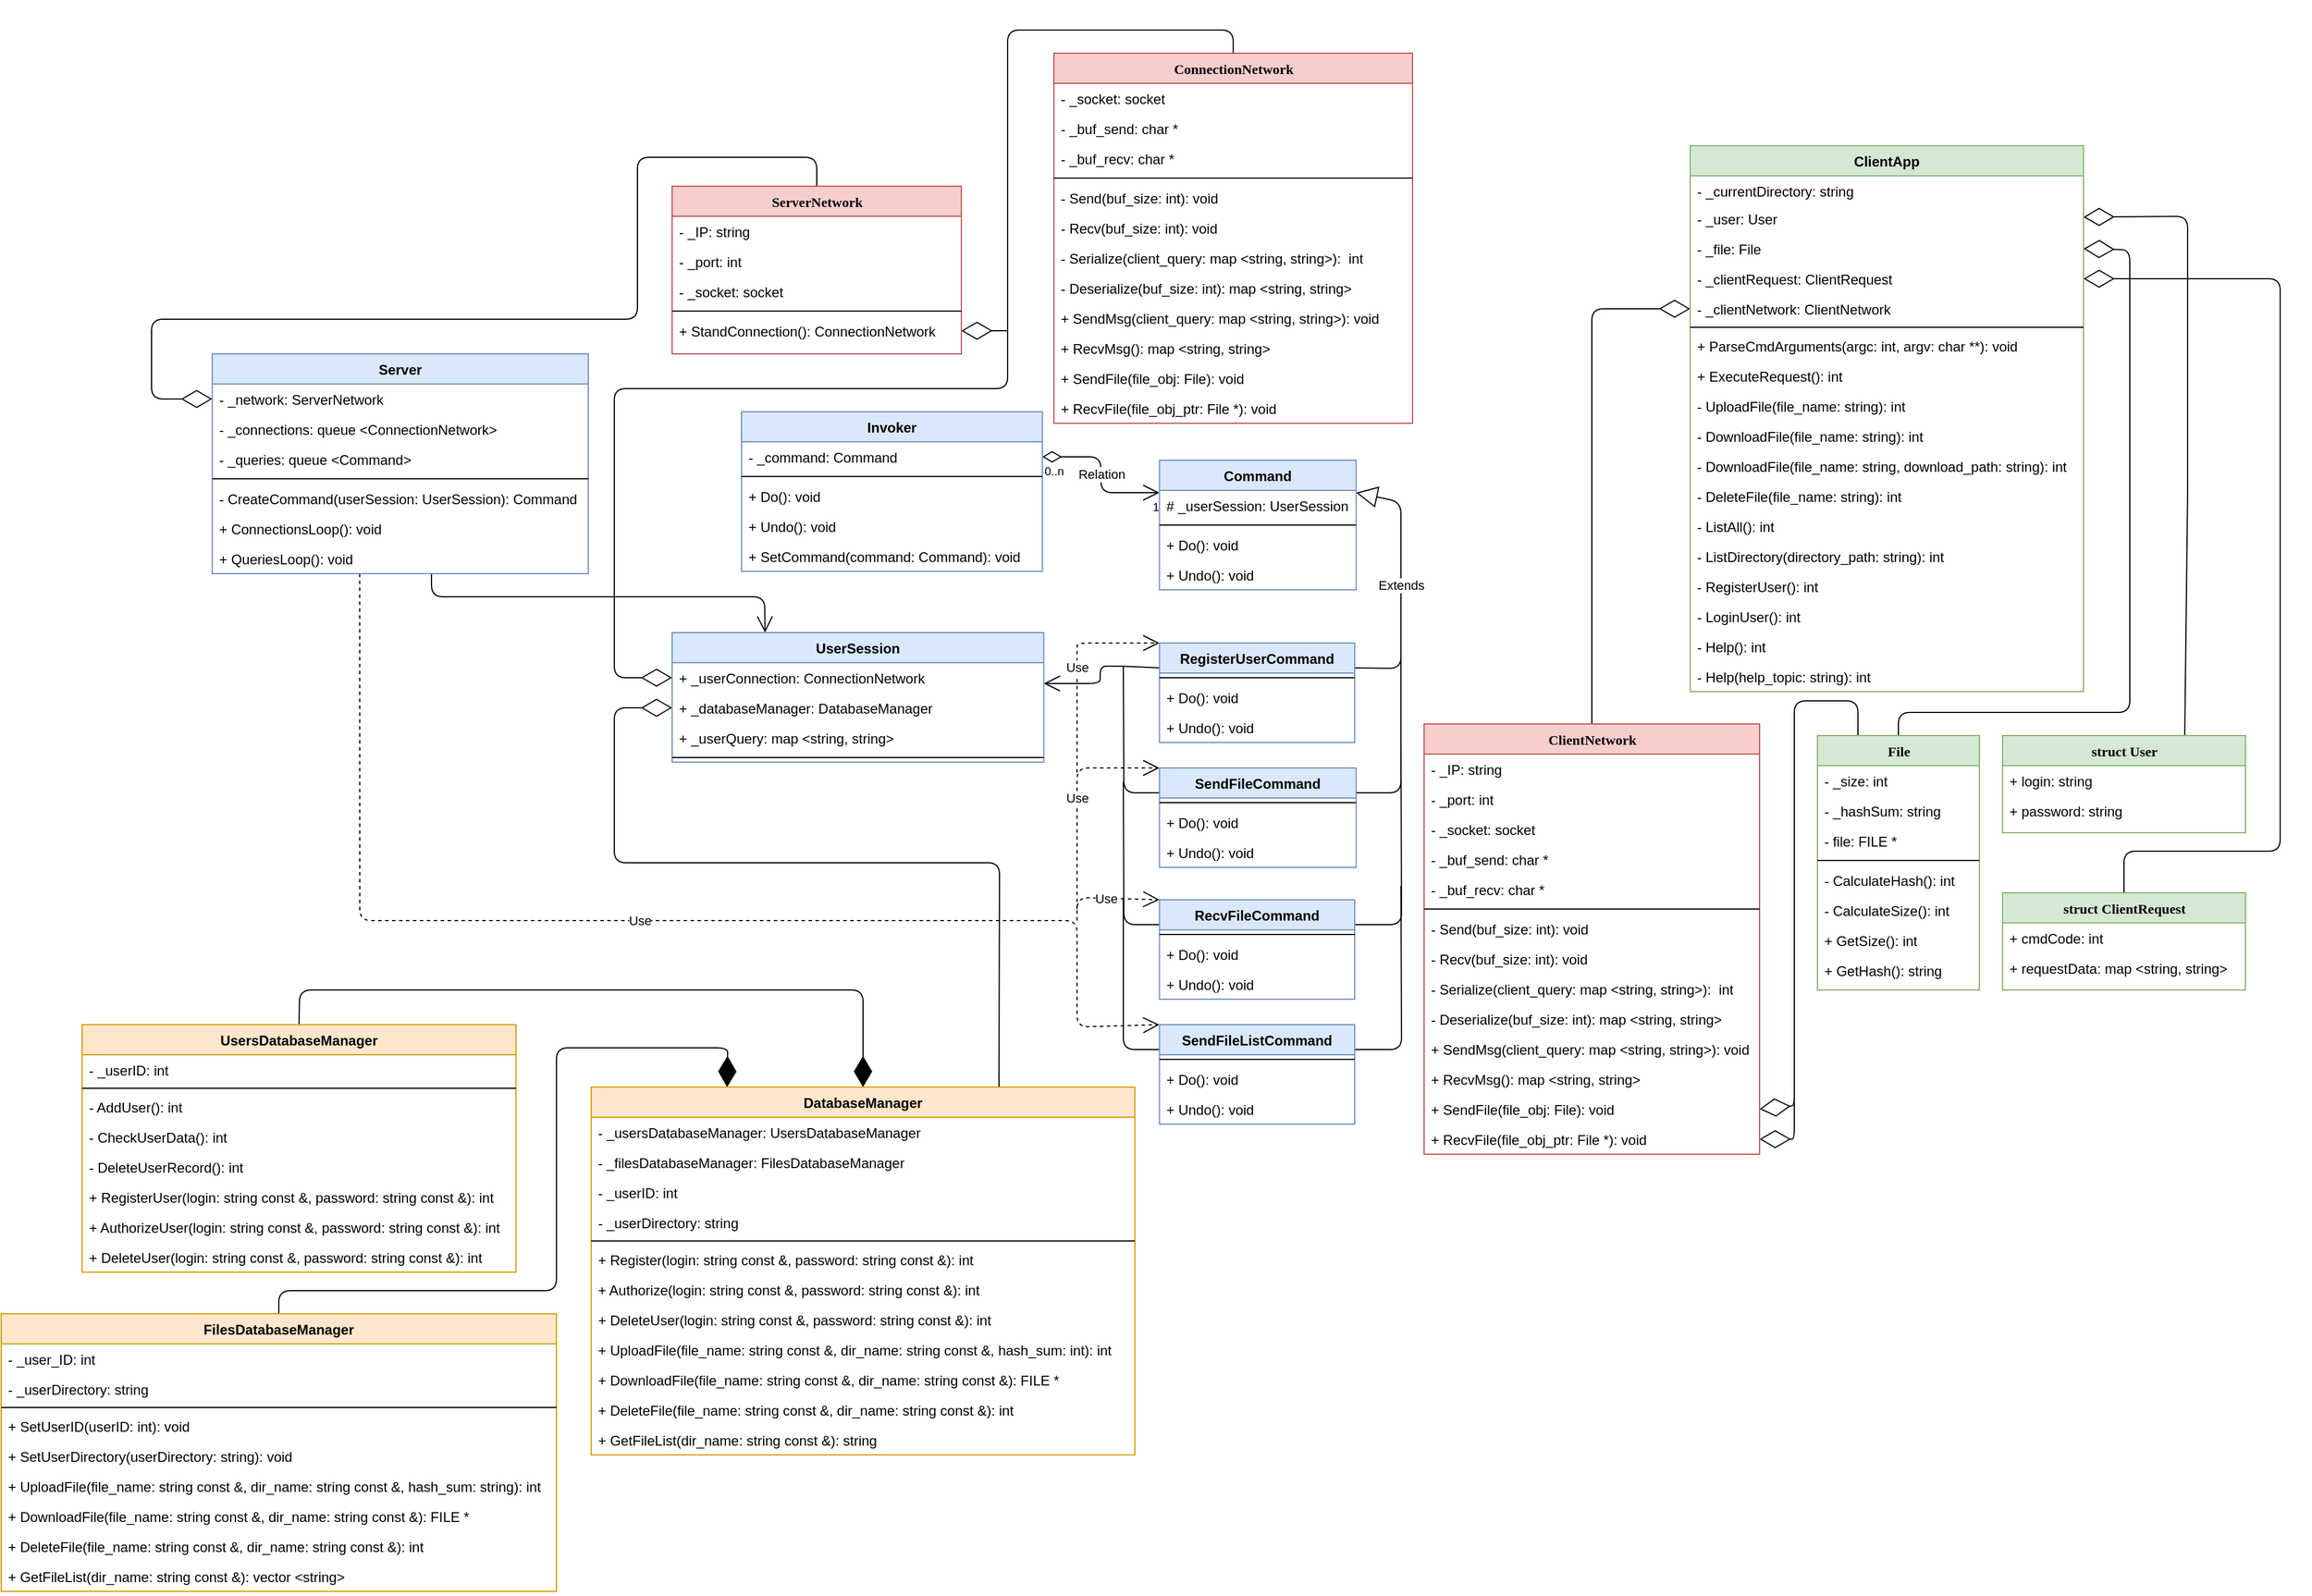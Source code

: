 <mxfile version="12.9.13" type="device"><diagram name="Page-1" id="9f46799a-70d6-7492-0946-bef42562c5a5"><mxGraphModel dx="3386" dy="2425" grid="1" gridSize="10" guides="1" tooltips="1" connect="1" arrows="1" fold="1" page="1" pageScale="1" pageWidth="1100" pageHeight="850" background="#ffffff" math="0" shadow="0"><root><mxCell id="0"/><mxCell id="1" parent="0"/><mxCell id="2sV6daY1KZGA7jN4HU9z-38" value="" style="endArrow=diamondThin;endFill=0;endSize=24;html=1;entryX=1;entryY=0.5;entryDx=0;entryDy=0;exitX=0.5;exitY=0;exitDx=0;exitDy=0;" parent="1" source="78961159f06e98e8-108" target="2sV6daY1KZGA7jN4HU9z-2" edge="1"><mxGeometry width="160" relative="1" as="geometry"><mxPoint x="-325" y="-960" as="sourcePoint"/><mxPoint x="105" y="-1420" as="targetPoint"/><Array as="points"><mxPoint x="-400" y="-980"/><mxPoint x="-200" y="-980"/><mxPoint x="-200" y="-1380"/></Array></mxGeometry></mxCell><mxCell id="2sV6daY1KZGA7jN4HU9z-50" value="" style="endArrow=diamondThin;endFill=0;endSize=24;html=1;entryX=0;entryY=0.5;entryDx=0;entryDy=0;exitX=0.5;exitY=0;exitDx=0;exitDy=0;" parent="1" source="78961159f06e98e8-17" target="2sV6daY1KZGA7jN4HU9z-48" edge="1"><mxGeometry width="160" relative="1" as="geometry"><mxPoint x="-780" y="-1373" as="sourcePoint"/><mxPoint x="-745" y="-1430" as="targetPoint"/><Array as="points"><mxPoint x="-665" y="-1329"/></Array></mxGeometry></mxCell><mxCell id="2sV6daY1KZGA7jN4HU9z-110" value="" style="endArrow=diamondThin;endFill=1;endSize=24;html=1;entryX=0.25;entryY=0;entryDx=0;entryDy=0;exitX=0.5;exitY=0;exitDx=0;exitDy=0;" parent="1" source="2sV6daY1KZGA7jN4HU9z-99" target="2sV6daY1KZGA7jN4HU9z-54" edge="1"><mxGeometry width="160" relative="1" as="geometry"><mxPoint x="-1560" y="-480" as="sourcePoint"/><mxPoint x="-1390" y="-570" as="targetPoint"/><Array as="points"><mxPoint x="-1800" y="-480"/><mxPoint x="-1560" y="-480"/><mxPoint x="-1560" y="-690"/><mxPoint x="-1412" y="-690"/></Array></mxGeometry></mxCell><mxCell id="2sV6daY1KZGA7jN4HU9z-112" value="" style="endArrow=diamondThin;endFill=1;endSize=24;html=1;exitX=0.5;exitY=0;exitDx=0;exitDy=0;entryX=0.5;entryY=0;entryDx=0;entryDy=0;" parent="1" source="2sV6daY1KZGA7jN4HU9z-85" target="2sV6daY1KZGA7jN4HU9z-54" edge="1"><mxGeometry width="160" relative="1" as="geometry"><mxPoint x="-1500" y="-680" as="sourcePoint"/><mxPoint x="-1230" y="-680" as="targetPoint"/><Array as="points"><mxPoint x="-1782" y="-740"/><mxPoint x="-1295" y="-740"/></Array></mxGeometry></mxCell><mxCell id="2sV6daY1KZGA7jN4HU9z-176" value="Relation" style="endArrow=open;html=1;endSize=12;startArrow=diamondThin;startSize=14;startFill=0;edgeStyle=orthogonalEdgeStyle;entryX=0;entryY=0.25;entryDx=0;entryDy=0;exitX=1;exitY=0.5;exitDx=0;exitDy=0;" parent="1" source="2sV6daY1KZGA7jN4HU9z-160" target="2sV6daY1KZGA7jN4HU9z-163" edge="1"><mxGeometry relative="1" as="geometry"><mxPoint x="-1058.75" y="-1200" as="sourcePoint"/><mxPoint x="-928.75" y="-1030" as="targetPoint"/></mxGeometry></mxCell><mxCell id="2sV6daY1KZGA7jN4HU9z-177" value="0..n" style="resizable=0;html=1;align=left;verticalAlign=top;labelBackgroundColor=#ffffff;fontSize=10;" parent="2sV6daY1KZGA7jN4HU9z-176" connectable="0" vertex="1"><mxGeometry x="-1" relative="1" as="geometry"/></mxCell><mxCell id="2sV6daY1KZGA7jN4HU9z-178" value="1" style="resizable=0;html=1;align=right;verticalAlign=top;labelBackgroundColor=#ffffff;fontSize=10;" parent="2sV6daY1KZGA7jN4HU9z-176" connectable="0" vertex="1"><mxGeometry x="1" relative="1" as="geometry"/></mxCell><mxCell id="2sV6daY1KZGA7jN4HU9z-179" value="Extends" style="endArrow=block;endSize=16;endFill=0;html=1;exitX=1;exitY=0.25;exitDx=0;exitDy=0;entryX=1;entryY=0.25;entryDx=0;entryDy=0;" parent="1" source="2sV6daY1KZGA7jN4HU9z-167" target="2sV6daY1KZGA7jN4HU9z-163" edge="1"><mxGeometry width="160" relative="1" as="geometry"><mxPoint x="-558.75" y="-310" as="sourcePoint"/><mxPoint x="-838.75" y="-1130" as="targetPoint"/><Array as="points"><mxPoint x="-830" y="-1018"/><mxPoint x="-830" y="-1162"/></Array></mxGeometry></mxCell><mxCell id="2sV6daY1KZGA7jN4HU9z-180" value="" style="endArrow=open;endFill=1;endSize=12;html=1;exitX=0;exitY=0.25;exitDx=0;exitDy=0;entryX=1;entryY=0.5;entryDx=0;entryDy=0;" parent="1" source="2sV6daY1KZGA7jN4HU9z-167" edge="1"><mxGeometry width="160" relative="1" as="geometry"><mxPoint x="-1059.23" y="-938.834" as="sourcePoint"/><mxPoint x="-1138.75" y="-1005" as="targetPoint"/><Array as="points"><mxPoint x="-1070" y="-1020"/><mxPoint x="-1090" y="-1020"/><mxPoint x="-1090" y="-1005"/></Array></mxGeometry></mxCell><mxCell id="2sV6daY1KZGA7jN4HU9z-181" value="" style="endArrow=open;endFill=1;endSize=12;html=1;entryX=0.25;entryY=0;entryDx=0;entryDy=0;exitX=0.583;exitY=1;exitDx=0;exitDy=0;exitPerimeter=0;" parent="1" source="aotsx8eHF-PjxW91J6iu-6" target="2sV6daY1KZGA7jN4HU9z-171" edge="1"><mxGeometry width="160" relative="1" as="geometry"><mxPoint x="-1668" y="-1096" as="sourcePoint"/><mxPoint x="-1038.75" y="-890" as="targetPoint"/><Array as="points"><mxPoint x="-1668" y="-1080"/><mxPoint x="-1380" y="-1080"/></Array></mxGeometry></mxCell><mxCell id="2sV6daY1KZGA7jN4HU9z-183" value="Use" style="endArrow=open;endSize=12;dashed=1;html=1;entryX=0;entryY=0;entryDx=0;entryDy=0;exitX=0.392;exitY=1.001;exitDx=0;exitDy=0;exitPerimeter=0;" parent="1" source="aotsx8eHF-PjxW91J6iu-6" target="2sV6daY1KZGA7jN4HU9z-268" edge="1"><mxGeometry width="160" relative="1" as="geometry"><mxPoint x="-1730" y="-960" as="sourcePoint"/><mxPoint x="-1258.75" y="-700" as="targetPoint"/><Array as="points"><mxPoint x="-1730" y="-800"/><mxPoint x="-1110" y="-800"/><mxPoint x="-1110" y="-708"/></Array></mxGeometry></mxCell><mxCell id="2sV6daY1KZGA7jN4HU9z-263" value="&lt;span style=&quot;font-family: monospace ; font-size: 0px&quot;&gt;%3CmxGraphModel%3E%3Croot%3E%3CmxCell%20id%3D%220%22%2F%3E%3CmxCell%20id%3D%221%22%20parent%3D%220%22%2F%3E%3CmxCell%20id%3D%222%22%20value%3D%22SendFileCommand%22%20style%3D%22swimlane%3BfontStyle%3D1%3Balign%3Dcenter%3BverticalAlign%3Dtop%3BchildLayout%3DstackLayout%3Bhorizontal%3D1%3BstartSize%3D26%3BhorizontalStack%3D0%3BresizeParent%3D1%3BresizeParentMax%3D0%3BresizeLast%3D0%3Bcollapsible%3D1%3BmarginBottom%3D0%3B%22%20vertex%3D%221%22%20parent%3D%221%22%3E%3CmxGeometry%20x%3D%22-68.75%22%20y%3D%22300%22%20width%3D%22160%22%20height%3D%2286%22%20as%3D%22geometry%22%2F%3E%3C%2FmxCell%3E%3CmxCell%20id%3D%223%22%20value%3D%22%22%20style%3D%22line%3BstrokeWidth%3D1%3BfillColor%3Dnone%3Balign%3Dleft%3BverticalAlign%3Dmiddle%3BspacingTop%3D-1%3BspacingLeft%3D3%3BspacingRight%3D3%3Brotatable%3D0%3BlabelPosition%3Dright%3Bpoints%3D%5B%5D%3BportConstraint%3Deastwest%3B%22%20vertex%3D%221%22%20parent%3D%222%22%3E%3CmxGeometry%20y%3D%2226%22%20width%3D%22160%22%20height%3D%228%22%20as%3D%22geometry%22%2F%3E%3C%2FmxCell%3E%3CmxCell%20id%3D%224%22%20value%3D%22%2B%20Do()%3A%20void%22%20style%3D%22text%3BstrokeColor%3Dnone%3BfillColor%3Dnone%3Balign%3Dleft%3BverticalAlign%3Dtop%3BspacingLeft%3D4%3BspacingRight%3D4%3Boverflow%3Dhidden%3Brotatable%3D0%3Bpoints%3D%5B%5B0%2C0.5%5D%2C%5B1%2C0.5%5D%5D%3BportConstraint%3Deastwest%3B%22%20vertex%3D%221%22%20parent%3D%222%22%3E%3CmxGeometry%20y%3D%2234%22%20width%3D%22160%22%20height%3D%2226%22%20as%3D%22geometry%22%2F%3E%3C%2FmxCell%3E%3CmxCell%20id%3D%225%22%20value%3D%22%2B%20Undo()%3A%20void%22%20style%3D%22text%3BstrokeColor%3Dnone%3BfillColor%3Dnone%3Balign%3Dleft%3BverticalAlign%3Dtop%3BspacingLeft%3D4%3BspacingRight%3D4%3Boverflow%3Dhidden%3Brotatable%3D0%3Bpoints%3D%5B%5B0%2C0.5%5D%2C%5B1%2C0.5%5D%5D%3BportConstraint%3Deastwest%3B%22%20vertex%3D%221%22%20parent%3D%222%22%3E%3CmxGeometry%20y%3D%2260%22%20width%3D%22160%22%20height%3D%2226%22%20as%3D%22geometry%22%2F%3E%3C%2FmxCell%3E%3C%2Froot%3E%3C%2FmxGraphModel%3E&lt;/span&gt;" style="text;html=1;align=center;verticalAlign=middle;resizable=0;points=[];autosize=1;" parent="1" vertex="1"><mxGeometry x="-959" y="-789" width="20" height="20" as="geometry"/></mxCell><mxCell id="2sV6daY1KZGA7jN4HU9z-279" value="" style="endArrow=none;html=1;edgeStyle=orthogonalEdgeStyle;exitX=1;exitY=0.25;exitDx=0;exitDy=0;" parent="1" source="2sV6daY1KZGA7jN4HU9z-212" edge="1"><mxGeometry relative="1" as="geometry"><mxPoint x="-840" y="-902" as="sourcePoint"/><mxPoint x="-830" y="-1030" as="targetPoint"/><Array as="points"><mxPoint x="-830" y="-910"/></Array></mxGeometry></mxCell><mxCell id="2sV6daY1KZGA7jN4HU9z-282" value="" style="endArrow=none;html=1;edgeStyle=orthogonalEdgeStyle;exitX=1;exitY=0.25;exitDx=0;exitDy=0;" parent="1" source="2sV6daY1KZGA7jN4HU9z-264" edge="1"><mxGeometry relative="1" as="geometry"><mxPoint x="-850" y="-800.5" as="sourcePoint"/><mxPoint x="-830" y="-960" as="targetPoint"/></mxGeometry></mxCell><mxCell id="2sV6daY1KZGA7jN4HU9z-283" value="" style="endArrow=none;html=1;edgeStyle=orthogonalEdgeStyle;exitX=1;exitY=0.25;exitDx=0;exitDy=0;" parent="1" source="2sV6daY1KZGA7jN4HU9z-268" edge="1"><mxGeometry relative="1" as="geometry"><mxPoint x="-860" y="-690.5" as="sourcePoint"/><mxPoint x="-830" y="-830" as="targetPoint"/></mxGeometry></mxCell><mxCell id="2sV6daY1KZGA7jN4HU9z-285" value="" style="endArrow=none;html=1;edgeStyle=orthogonalEdgeStyle;exitX=0;exitY=0.25;exitDx=0;exitDy=0;" parent="1" source="2sV6daY1KZGA7jN4HU9z-212" edge="1"><mxGeometry relative="1" as="geometry"><mxPoint x="-1200" y="-950" as="sourcePoint"/><mxPoint x="-1070" y="-1020" as="targetPoint"/></mxGeometry></mxCell><mxCell id="2sV6daY1KZGA7jN4HU9z-288" value="" style="endArrow=none;html=1;edgeStyle=orthogonalEdgeStyle;exitX=0;exitY=0.25;exitDx=0;exitDy=0;" parent="1" source="2sV6daY1KZGA7jN4HU9z-264" edge="1"><mxGeometry relative="1" as="geometry"><mxPoint x="-1038.75" y="-800.5" as="sourcePoint"/><mxPoint x="-1070" y="-920" as="targetPoint"/></mxGeometry></mxCell><mxCell id="2sV6daY1KZGA7jN4HU9z-291" value="" style="endArrow=none;html=1;edgeStyle=orthogonalEdgeStyle;exitX=0;exitY=0.25;exitDx=0;exitDy=0;" parent="1" source="2sV6daY1KZGA7jN4HU9z-268" edge="1"><mxGeometry relative="1" as="geometry"><mxPoint x="-1048.75" y="-680.02" as="sourcePoint"/><mxPoint x="-1070" y="-820" as="targetPoint"/><Array as="points"><mxPoint x="-1070" y="-688"/></Array></mxGeometry></mxCell><mxCell id="2sV6daY1KZGA7jN4HU9z-292" value="Use" style="endArrow=open;endSize=12;dashed=1;html=1;entryX=0;entryY=0;entryDx=0;entryDy=0;" parent="1" target="2sV6daY1KZGA7jN4HU9z-264" edge="1"><mxGeometry width="160" relative="1" as="geometry"><mxPoint x="-1110" y="-800" as="sourcePoint"/><mxPoint x="-1150" y="-769" as="targetPoint"/><Array as="points"><mxPoint x="-1110" y="-820"/></Array></mxGeometry></mxCell><mxCell id="2sV6daY1KZGA7jN4HU9z-293" value="Use" style="endArrow=open;endSize=12;dashed=1;html=1;entryX=0;entryY=0;entryDx=0;entryDy=0;" parent="1" target="2sV6daY1KZGA7jN4HU9z-212" edge="1"><mxGeometry width="160" relative="1" as="geometry"><mxPoint x="-1110" y="-810" as="sourcePoint"/><mxPoint x="-1030" y="-860" as="targetPoint"/><Array as="points"><mxPoint x="-1110" y="-932"/></Array></mxGeometry></mxCell><mxCell id="2sV6daY1KZGA7jN4HU9z-294" value="Use" style="endArrow=open;endSize=12;dashed=1;html=1;entryX=0;entryY=0;entryDx=0;entryDy=0;" parent="1" edge="1"><mxGeometry width="160" relative="1" as="geometry"><mxPoint x="-1110" y="-928" as="sourcePoint"/><mxPoint x="-1038.75" y="-1040" as="targetPoint"/><Array as="points"><mxPoint x="-1110" y="-1030"/><mxPoint x="-1110" y="-1040"/><mxPoint x="-1060" y="-1040"/></Array></mxGeometry></mxCell><mxCell id="2sV6daY1KZGA7jN4HU9z-302" value="" style="endArrow=diamondThin;endFill=0;endSize=24;html=1;entryX=0;entryY=0.5;entryDx=0;entryDy=0;exitX=0.5;exitY=0;exitDx=0;exitDy=0;" parent="1" source="2sV6daY1KZGA7jN4HU9z-114" target="2sV6daY1KZGA7jN4HU9z-156" edge="1"><mxGeometry width="160" relative="1" as="geometry"><mxPoint x="-1450" y="-1460" as="sourcePoint"/><mxPoint x="-1680" y="-1213.43" as="targetPoint"/><Array as="points"><mxPoint x="-1335" y="-1460"/><mxPoint x="-1460" y="-1460"/><mxPoint x="-1490" y="-1460"/><mxPoint x="-1490" y="-1320"/><mxPoint x="-1615" y="-1320"/><mxPoint x="-1910" y="-1320"/><mxPoint x="-1910" y="-1251"/></Array></mxGeometry></mxCell><mxCell id="2sV6daY1KZGA7jN4HU9z-303" value="" style="endArrow=diamondThin;endFill=0;endSize=24;html=1;entryX=0;entryY=0.5;entryDx=0;entryDy=0;exitX=0.5;exitY=0;exitDx=0;exitDy=0;" parent="1" source="2sV6daY1KZGA7jN4HU9z-126" target="2sV6daY1KZGA7jN4HU9z-255" edge="1"><mxGeometry width="160" relative="1" as="geometry"><mxPoint x="-1000" y="-1500" as="sourcePoint"/><mxPoint x="-1430" y="-1222.5" as="targetPoint"/><Array as="points"><mxPoint x="-975" y="-1570"/><mxPoint x="-1170" y="-1570"/><mxPoint x="-1170" y="-1260"/><mxPoint x="-1510" y="-1260"/><mxPoint x="-1510" y="-1010"/></Array></mxGeometry></mxCell><mxCell id="2sV6daY1KZGA7jN4HU9z-304" value="" style="endArrow=diamondThin;endFill=0;endSize=24;html=1;entryX=1;entryY=0.5;entryDx=0;entryDy=0;" parent="1" target="2sV6daY1KZGA7jN4HU9z-120" edge="1"><mxGeometry width="160" relative="1" as="geometry"><mxPoint x="-1170" y="-1310" as="sourcePoint"/><mxPoint x="-1220" y="-1280" as="targetPoint"/><Array as="points"/></mxGeometry></mxCell><mxCell id="2sV6daY1KZGA7jN4HU9z-306" value="" style="endArrow=diamondThin;endFill=0;endSize=24;html=1;entryX=0;entryY=0.5;entryDx=0;entryDy=0;exitX=0.75;exitY=0;exitDx=0;exitDy=0;" parent="1" source="2sV6daY1KZGA7jN4HU9z-54" target="2sV6daY1KZGA7jN4HU9z-305" edge="1"><mxGeometry width="160" relative="1" as="geometry"><mxPoint x="-1260" y="-650" as="sourcePoint"/><mxPoint x="-1480" y="-960" as="targetPoint"/><Array as="points"><mxPoint x="-1177" y="-850"/><mxPoint x="-1260" y="-850"/><mxPoint x="-1510" y="-850"/><mxPoint x="-1510" y="-984"/></Array></mxGeometry></mxCell><mxCell id="RQ9BTX-sx1l9kRDEvKUD-15" value="" style="endArrow=diamondThin;endFill=0;endSize=24;html=1;exitX=0.75;exitY=0;exitDx=0;exitDy=0;" parent="1" source="RQ9BTX-sx1l9kRDEvKUD-3" target="P-KAohICmjkEhbukeobM-19" edge="1"><mxGeometry width="160" relative="1" as="geometry"><mxPoint x="-410" y="-883.0" as="sourcePoint"/><mxPoint x="-220" y="-1335" as="targetPoint"/><Array as="points"><mxPoint x="-150" y="-1170"/><mxPoint x="-150" y="-1409"/></Array></mxGeometry></mxCell><mxCell id="RQ9BTX-sx1l9kRDEvKUD-17" value="" style="endArrow=diamondThin;endFill=0;endSize=24;html=1;entryX=1;entryY=0.5;entryDx=0;entryDy=0;" parent="1" source="RQ9BTX-sx1l9kRDEvKUD-12" target="RQ9BTX-sx1l9kRDEvKUD-1" edge="1"><mxGeometry width="160" relative="1" as="geometry"><mxPoint x="-80" y="-810" as="sourcePoint"/><mxPoint x="-245" y="-1339.429" as="targetPoint"/><Array as="points"><mxPoint x="-205" y="-860"/><mxPoint x="-70" y="-860"/><mxPoint x="-70" y="-910"/><mxPoint x="-70" y="-1355"/></Array></mxGeometry></mxCell><mxCell id="bF6lVQk1UfJd4mgnjcg4-1" value="" style="endArrow=diamondThin;endFill=0;endSize=24;html=1;entryX=1;entryY=0.5;entryDx=0;entryDy=0;exitX=0.25;exitY=0;exitDx=0;exitDy=0;" parent="1" source="78961159f06e98e8-108" target="P-KAohICmjkEhbukeobM-6" edge="1"><mxGeometry width="160" relative="1" as="geometry"><mxPoint x="-710" y="-530" as="sourcePoint"/><mxPoint x="-550" y="-530" as="targetPoint"/><Array as="points"><mxPoint x="-435" y="-990"/><mxPoint x="-490" y="-990"/><mxPoint x="-490" y="-640"/></Array></mxGeometry></mxCell><mxCell id="bF6lVQk1UfJd4mgnjcg4-11" value="" style="endArrow=diamondThin;endFill=0;endSize=24;html=1;entryX=1;entryY=0.5;entryDx=0;entryDy=0;" parent="1" target="P-KAohICmjkEhbukeobM-7" edge="1"><mxGeometry width="160" relative="1" as="geometry"><mxPoint x="-490" y="-780" as="sourcePoint"/><mxPoint x="-340" y="-620" as="targetPoint"/><Array as="points"><mxPoint x="-490" y="-670"/><mxPoint x="-490" y="-611"/></Array></mxGeometry></mxCell><mxCell id="2sV6daY1KZGA7jN4HU9z-114" value="ServerNetwork" style="swimlane;html=1;fontStyle=1;align=center;verticalAlign=top;childLayout=stackLayout;horizontal=1;startSize=26;horizontalStack=0;resizeParent=1;resizeLast=0;collapsible=1;marginBottom=0;swimlaneFillColor=#ffffff;rounded=0;shadow=0;comic=0;labelBackgroundColor=none;strokeWidth=1;fillColor=#f8cecc;fontFamily=Verdana;fontSize=12;strokeColor=#b85450;" parent="1" vertex="1"><mxGeometry x="-1460" y="-1435" width="250" height="145" as="geometry"/></mxCell><mxCell id="2sV6daY1KZGA7jN4HU9z-115" value="- _IP: string" style="text;html=1;strokeColor=none;fillColor=none;align=left;verticalAlign=top;spacingLeft=4;spacingRight=4;whiteSpace=wrap;overflow=hidden;rotatable=0;points=[[0,0.5],[1,0.5]];portConstraint=eastwest;" parent="2sV6daY1KZGA7jN4HU9z-114" vertex="1"><mxGeometry y="26" width="250" height="26" as="geometry"/></mxCell><mxCell id="2sV6daY1KZGA7jN4HU9z-116" value="- _port: int" style="text;html=1;strokeColor=none;fillColor=none;align=left;verticalAlign=top;spacingLeft=4;spacingRight=4;whiteSpace=wrap;overflow=hidden;rotatable=0;points=[[0,0.5],[1,0.5]];portConstraint=eastwest;" parent="2sV6daY1KZGA7jN4HU9z-114" vertex="1"><mxGeometry y="52" width="250" height="26" as="geometry"/></mxCell><mxCell id="2sV6daY1KZGA7jN4HU9z-117" value="- _socket: socket" style="text;html=1;strokeColor=none;fillColor=none;align=left;verticalAlign=top;spacingLeft=4;spacingRight=4;whiteSpace=wrap;overflow=hidden;rotatable=0;points=[[0,0.5],[1,0.5]];portConstraint=eastwest;" parent="2sV6daY1KZGA7jN4HU9z-114" vertex="1"><mxGeometry y="78" width="250" height="26" as="geometry"/></mxCell><mxCell id="2sV6daY1KZGA7jN4HU9z-119" value="" style="line;html=1;strokeWidth=1;fillColor=none;align=left;verticalAlign=middle;spacingTop=-1;spacingLeft=3;spacingRight=3;rotatable=0;labelPosition=right;points=[];portConstraint=eastwest;" parent="2sV6daY1KZGA7jN4HU9z-114" vertex="1"><mxGeometry y="104" width="250" height="8" as="geometry"/></mxCell><mxCell id="2sV6daY1KZGA7jN4HU9z-120" value="+ StandConnection(): ConnectionNetwork" style="text;html=1;strokeColor=none;fillColor=none;align=left;verticalAlign=top;spacingLeft=4;spacingRight=4;whiteSpace=wrap;overflow=hidden;rotatable=0;points=[[0,0.5],[1,0.5]];portConstraint=eastwest;" parent="2sV6daY1KZGA7jN4HU9z-114" vertex="1"><mxGeometry y="112" width="250" height="26" as="geometry"/></mxCell><mxCell id="2sV6daY1KZGA7jN4HU9z-159" value="Invoker" style="swimlane;fontStyle=1;align=center;verticalAlign=top;childLayout=stackLayout;horizontal=1;startSize=26;horizontalStack=0;resizeParent=1;resizeParentMax=0;resizeLast=0;collapsible=1;marginBottom=0;fillColor=#dae8fc;strokeColor=#6c8ebf;" parent="1" vertex="1"><mxGeometry x="-1400" y="-1240" width="260" height="138" as="geometry"/></mxCell><mxCell id="2sV6daY1KZGA7jN4HU9z-160" value="- _command: Command" style="text;strokeColor=none;fillColor=none;align=left;verticalAlign=top;spacingLeft=4;spacingRight=4;overflow=hidden;rotatable=0;points=[[0,0.5],[1,0.5]];portConstraint=eastwest;" parent="2sV6daY1KZGA7jN4HU9z-159" vertex="1"><mxGeometry y="26" width="260" height="26" as="geometry"/></mxCell><mxCell id="2sV6daY1KZGA7jN4HU9z-161" value="" style="line;strokeWidth=1;fillColor=none;align=left;verticalAlign=middle;spacingTop=-1;spacingLeft=3;spacingRight=3;rotatable=0;labelPosition=right;points=[];portConstraint=eastwest;" parent="2sV6daY1KZGA7jN4HU9z-159" vertex="1"><mxGeometry y="52" width="260" height="8" as="geometry"/></mxCell><mxCell id="2sV6daY1KZGA7jN4HU9z-197" value="+ Do(): void" style="text;strokeColor=none;fillColor=none;align=left;verticalAlign=top;spacingLeft=4;spacingRight=4;overflow=hidden;rotatable=0;points=[[0,0.5],[1,0.5]];portConstraint=eastwest;" parent="2sV6daY1KZGA7jN4HU9z-159" vertex="1"><mxGeometry y="60" width="260" height="26" as="geometry"/></mxCell><mxCell id="2sV6daY1KZGA7jN4HU9z-196" value="+ Undo(): void" style="text;strokeColor=none;fillColor=none;align=left;verticalAlign=top;spacingLeft=4;spacingRight=4;overflow=hidden;rotatable=0;points=[[0,0.5],[1,0.5]];portConstraint=eastwest;" parent="2sV6daY1KZGA7jN4HU9z-159" vertex="1"><mxGeometry y="86" width="260" height="26" as="geometry"/></mxCell><mxCell id="2sV6daY1KZGA7jN4HU9z-198" value="+ SetCommand(command: Command): void" style="text;strokeColor=none;fillColor=none;align=left;verticalAlign=top;spacingLeft=4;spacingRight=4;overflow=hidden;rotatable=0;points=[[0,0.5],[1,0.5]];portConstraint=eastwest;" parent="2sV6daY1KZGA7jN4HU9z-159" vertex="1"><mxGeometry y="112" width="260" height="26" as="geometry"/></mxCell><mxCell id="2sV6daY1KZGA7jN4HU9z-163" value="Command" style="swimlane;fontStyle=1;align=center;verticalAlign=top;childLayout=stackLayout;horizontal=1;startSize=26;horizontalStack=0;resizeParent=1;resizeParentMax=0;resizeLast=0;collapsible=1;marginBottom=0;fillColor=#dae8fc;strokeColor=#6c8ebf;" parent="1" vertex="1"><mxGeometry x="-1038.75" y="-1198" width="170" height="112" as="geometry"/></mxCell><mxCell id="2sV6daY1KZGA7jN4HU9z-240" value="# _userSession: UserSession" style="text;strokeColor=none;fillColor=none;align=left;verticalAlign=top;spacingLeft=4;spacingRight=4;overflow=hidden;rotatable=0;points=[[0,0.5],[1,0.5]];portConstraint=eastwest;" parent="2sV6daY1KZGA7jN4HU9z-163" vertex="1"><mxGeometry y="26" width="170" height="26" as="geometry"/></mxCell><mxCell id="2sV6daY1KZGA7jN4HU9z-165" value="" style="line;strokeWidth=1;fillColor=none;align=left;verticalAlign=middle;spacingTop=-1;spacingLeft=3;spacingRight=3;rotatable=0;labelPosition=right;points=[];portConstraint=eastwest;" parent="2sV6daY1KZGA7jN4HU9z-163" vertex="1"><mxGeometry y="52" width="170" height="8" as="geometry"/></mxCell><mxCell id="2sV6daY1KZGA7jN4HU9z-166" value="+ Do(): void" style="text;strokeColor=none;fillColor=none;align=left;verticalAlign=top;spacingLeft=4;spacingRight=4;overflow=hidden;rotatable=0;points=[[0,0.5],[1,0.5]];portConstraint=eastwest;" parent="2sV6daY1KZGA7jN4HU9z-163" vertex="1"><mxGeometry y="60" width="170" height="26" as="geometry"/></mxCell><mxCell id="2sV6daY1KZGA7jN4HU9z-199" value="+ Undo(): void" style="text;strokeColor=none;fillColor=none;align=left;verticalAlign=top;spacingLeft=4;spacingRight=4;overflow=hidden;rotatable=0;points=[[0,0.5],[1,0.5]];portConstraint=eastwest;" parent="2sV6daY1KZGA7jN4HU9z-163" vertex="1"><mxGeometry y="86" width="170" height="26" as="geometry"/></mxCell><mxCell id="2sV6daY1KZGA7jN4HU9z-167" value="RegisterUserCommand" style="swimlane;fontStyle=1;align=center;verticalAlign=top;childLayout=stackLayout;horizontal=1;startSize=26;horizontalStack=0;resizeParent=1;resizeParentMax=0;resizeLast=0;collapsible=1;marginBottom=0;fillColor=#dae8fc;strokeColor=#6c8ebf;" parent="1" vertex="1"><mxGeometry x="-1038.75" y="-1040" width="168.75" height="86" as="geometry"/></mxCell><mxCell id="2sV6daY1KZGA7jN4HU9z-169" value="" style="line;strokeWidth=1;fillColor=none;align=left;verticalAlign=middle;spacingTop=-1;spacingLeft=3;spacingRight=3;rotatable=0;labelPosition=right;points=[];portConstraint=eastwest;" parent="2sV6daY1KZGA7jN4HU9z-167" vertex="1"><mxGeometry y="26" width="168.75" height="8" as="geometry"/></mxCell><mxCell id="2sV6daY1KZGA7jN4HU9z-170" value="+ Do(): void" style="text;strokeColor=none;fillColor=none;align=left;verticalAlign=top;spacingLeft=4;spacingRight=4;overflow=hidden;rotatable=0;points=[[0,0.5],[1,0.5]];portConstraint=eastwest;" parent="2sV6daY1KZGA7jN4HU9z-167" vertex="1"><mxGeometry y="34" width="168.75" height="26" as="geometry"/></mxCell><mxCell id="2sV6daY1KZGA7jN4HU9z-258" value="+ Undo(): void" style="text;strokeColor=none;fillColor=none;align=left;verticalAlign=top;spacingLeft=4;spacingRight=4;overflow=hidden;rotatable=0;points=[[0,0.5],[1,0.5]];portConstraint=eastwest;" parent="2sV6daY1KZGA7jN4HU9z-167" vertex="1"><mxGeometry y="60" width="168.75" height="26" as="geometry"/></mxCell><mxCell id="2sV6daY1KZGA7jN4HU9z-171" value="UserSession" style="swimlane;fontStyle=1;align=center;verticalAlign=top;childLayout=stackLayout;horizontal=1;startSize=26;horizontalStack=0;resizeParent=1;resizeParentMax=0;resizeLast=0;collapsible=1;marginBottom=0;fillColor=#dae8fc;strokeColor=#6c8ebf;" parent="1" vertex="1"><mxGeometry x="-1460" y="-1049" width="321.25" height="112" as="geometry"/></mxCell><mxCell id="2sV6daY1KZGA7jN4HU9z-255" value="+ _userConnection: ConnectionNetwork" style="text;strokeColor=none;fillColor=none;align=left;verticalAlign=top;spacingLeft=4;spacingRight=4;overflow=hidden;rotatable=0;points=[[0,0.5],[1,0.5]];portConstraint=eastwest;" parent="2sV6daY1KZGA7jN4HU9z-171" vertex="1"><mxGeometry y="26" width="321.25" height="26" as="geometry"/></mxCell><mxCell id="2sV6daY1KZGA7jN4HU9z-305" value="+ _databaseManager: DatabaseManager" style="text;strokeColor=none;fillColor=none;align=left;verticalAlign=top;spacingLeft=4;spacingRight=4;overflow=hidden;rotatable=0;points=[[0,0.5],[1,0.5]];portConstraint=eastwest;" parent="2sV6daY1KZGA7jN4HU9z-171" vertex="1"><mxGeometry y="52" width="321.25" height="26" as="geometry"/></mxCell><mxCell id="2sV6daY1KZGA7jN4HU9z-278" value="+ _userQuery: map &lt;string, string&gt;" style="text;strokeColor=none;fillColor=none;align=left;verticalAlign=top;spacingLeft=4;spacingRight=4;overflow=hidden;rotatable=0;points=[[0,0.5],[1,0.5]];portConstraint=eastwest;" parent="2sV6daY1KZGA7jN4HU9z-171" vertex="1"><mxGeometry y="78" width="321.25" height="26" as="geometry"/></mxCell><mxCell id="2sV6daY1KZGA7jN4HU9z-173" value="" style="line;strokeWidth=1;fillColor=none;align=left;verticalAlign=middle;spacingTop=-1;spacingLeft=3;spacingRight=3;rotatable=0;labelPosition=right;points=[];portConstraint=eastwest;" parent="2sV6daY1KZGA7jN4HU9z-171" vertex="1"><mxGeometry y="104" width="321.25" height="8" as="geometry"/></mxCell><mxCell id="2sV6daY1KZGA7jN4HU9z-212" value="SendFileCommand" style="swimlane;fontStyle=1;align=center;verticalAlign=top;childLayout=stackLayout;horizontal=1;startSize=26;horizontalStack=0;resizeParent=1;resizeParentMax=0;resizeLast=0;collapsible=1;marginBottom=0;fillColor=#dae8fc;strokeColor=#6c8ebf;" parent="1" vertex="1"><mxGeometry x="-1038.75" y="-932" width="170" height="86" as="geometry"/></mxCell><mxCell id="2sV6daY1KZGA7jN4HU9z-214" value="" style="line;strokeWidth=1;fillColor=none;align=left;verticalAlign=middle;spacingTop=-1;spacingLeft=3;spacingRight=3;rotatable=0;labelPosition=right;points=[];portConstraint=eastwest;" parent="2sV6daY1KZGA7jN4HU9z-212" vertex="1"><mxGeometry y="26" width="170" height="8" as="geometry"/></mxCell><mxCell id="2sV6daY1KZGA7jN4HU9z-261" value="+ Do(): void" style="text;strokeColor=none;fillColor=none;align=left;verticalAlign=top;spacingLeft=4;spacingRight=4;overflow=hidden;rotatable=0;points=[[0,0.5],[1,0.5]];portConstraint=eastwest;" parent="2sV6daY1KZGA7jN4HU9z-212" vertex="1"><mxGeometry y="34" width="170" height="26" as="geometry"/></mxCell><mxCell id="2sV6daY1KZGA7jN4HU9z-262" value="+ Undo(): void" style="text;strokeColor=none;fillColor=none;align=left;verticalAlign=top;spacingLeft=4;spacingRight=4;overflow=hidden;rotatable=0;points=[[0,0.5],[1,0.5]];portConstraint=eastwest;" parent="2sV6daY1KZGA7jN4HU9z-212" vertex="1"><mxGeometry y="60" width="170" height="26" as="geometry"/></mxCell><mxCell id="2sV6daY1KZGA7jN4HU9z-264" value="RecvFileCommand" style="swimlane;fontStyle=1;align=center;verticalAlign=top;childLayout=stackLayout;horizontal=1;startSize=26;horizontalStack=0;resizeParent=1;resizeParentMax=0;resizeLast=0;collapsible=1;marginBottom=0;fillColor=#dae8fc;strokeColor=#6c8ebf;" parent="1" vertex="1"><mxGeometry x="-1038.75" y="-818" width="168.75" height="86" as="geometry"/></mxCell><mxCell id="2sV6daY1KZGA7jN4HU9z-265" value="" style="line;strokeWidth=1;fillColor=none;align=left;verticalAlign=middle;spacingTop=-1;spacingLeft=3;spacingRight=3;rotatable=0;labelPosition=right;points=[];portConstraint=eastwest;" parent="2sV6daY1KZGA7jN4HU9z-264" vertex="1"><mxGeometry y="26" width="168.75" height="8" as="geometry"/></mxCell><mxCell id="2sV6daY1KZGA7jN4HU9z-266" value="+ Do(): void" style="text;strokeColor=none;fillColor=none;align=left;verticalAlign=top;spacingLeft=4;spacingRight=4;overflow=hidden;rotatable=0;points=[[0,0.5],[1,0.5]];portConstraint=eastwest;" parent="2sV6daY1KZGA7jN4HU9z-264" vertex="1"><mxGeometry y="34" width="168.75" height="26" as="geometry"/></mxCell><mxCell id="2sV6daY1KZGA7jN4HU9z-267" value="+ Undo(): void" style="text;strokeColor=none;fillColor=none;align=left;verticalAlign=top;spacingLeft=4;spacingRight=4;overflow=hidden;rotatable=0;points=[[0,0.5],[1,0.5]];portConstraint=eastwest;" parent="2sV6daY1KZGA7jN4HU9z-264" vertex="1"><mxGeometry y="60" width="168.75" height="26" as="geometry"/></mxCell><mxCell id="2sV6daY1KZGA7jN4HU9z-268" value="SendFileListCommand" style="swimlane;fontStyle=1;align=center;verticalAlign=top;childLayout=stackLayout;horizontal=1;startSize=26;horizontalStack=0;resizeParent=1;resizeParentMax=0;resizeLast=0;collapsible=1;marginBottom=0;fillColor=#dae8fc;strokeColor=#6c8ebf;" parent="1" vertex="1"><mxGeometry x="-1038.75" y="-710" width="168.75" height="86" as="geometry"/></mxCell><mxCell id="2sV6daY1KZGA7jN4HU9z-269" value="" style="line;strokeWidth=1;fillColor=none;align=left;verticalAlign=middle;spacingTop=-1;spacingLeft=3;spacingRight=3;rotatable=0;labelPosition=right;points=[];portConstraint=eastwest;" parent="2sV6daY1KZGA7jN4HU9z-268" vertex="1"><mxGeometry y="26" width="168.75" height="8" as="geometry"/></mxCell><mxCell id="2sV6daY1KZGA7jN4HU9z-270" value="+ Do(): void" style="text;strokeColor=none;fillColor=none;align=left;verticalAlign=top;spacingLeft=4;spacingRight=4;overflow=hidden;rotatable=0;points=[[0,0.5],[1,0.5]];portConstraint=eastwest;" parent="2sV6daY1KZGA7jN4HU9z-268" vertex="1"><mxGeometry y="34" width="168.75" height="26" as="geometry"/></mxCell><mxCell id="2sV6daY1KZGA7jN4HU9z-271" value="+ Undo(): void" style="text;strokeColor=none;fillColor=none;align=left;verticalAlign=top;spacingLeft=4;spacingRight=4;overflow=hidden;rotatable=0;points=[[0,0.5],[1,0.5]];portConstraint=eastwest;" parent="2sV6daY1KZGA7jN4HU9z-268" vertex="1"><mxGeometry y="60" width="168.75" height="26" as="geometry"/></mxCell><mxCell id="78961159f06e98e8-17" value="ClientNetwork" style="swimlane;html=1;fontStyle=1;align=center;verticalAlign=top;childLayout=stackLayout;horizontal=1;startSize=26;horizontalStack=0;resizeParent=1;resizeLast=0;collapsible=1;marginBottom=0;swimlaneFillColor=#ffffff;rounded=0;shadow=0;comic=0;labelBackgroundColor=none;strokeWidth=1;fillColor=#f8cecc;fontFamily=Verdana;fontSize=12;strokeColor=#b85450;" parent="1" vertex="1"><mxGeometry x="-810" y="-970" width="290" height="372" as="geometry"/></mxCell><mxCell id="78961159f06e98e8-21" value="- _IP: string" style="text;html=1;strokeColor=none;fillColor=none;align=left;verticalAlign=top;spacingLeft=4;spacingRight=4;whiteSpace=wrap;overflow=hidden;rotatable=0;points=[[0,0.5],[1,0.5]];portConstraint=eastwest;" parent="78961159f06e98e8-17" vertex="1"><mxGeometry y="26" width="290" height="26" as="geometry"/></mxCell><mxCell id="78961159f06e98e8-23" value="- _port: int" style="text;html=1;strokeColor=none;fillColor=none;align=left;verticalAlign=top;spacingLeft=4;spacingRight=4;whiteSpace=wrap;overflow=hidden;rotatable=0;points=[[0,0.5],[1,0.5]];portConstraint=eastwest;" parent="78961159f06e98e8-17" vertex="1"><mxGeometry y="52" width="290" height="26" as="geometry"/></mxCell><mxCell id="78961159f06e98e8-25" value="- _socket: socket" style="text;html=1;strokeColor=none;fillColor=none;align=left;verticalAlign=top;spacingLeft=4;spacingRight=4;whiteSpace=wrap;overflow=hidden;rotatable=0;points=[[0,0.5],[1,0.5]];portConstraint=eastwest;" parent="78961159f06e98e8-17" vertex="1"><mxGeometry y="78" width="290" height="26" as="geometry"/></mxCell><mxCell id="78961159f06e98e8-26" value="- _buf_send: char *" style="text;html=1;strokeColor=none;fillColor=none;align=left;verticalAlign=top;spacingLeft=4;spacingRight=4;whiteSpace=wrap;overflow=hidden;rotatable=0;points=[[0,0.5],[1,0.5]];portConstraint=eastwest;" parent="78961159f06e98e8-17" vertex="1"><mxGeometry y="104" width="290" height="26" as="geometry"/></mxCell><mxCell id="bF6lVQk1UfJd4mgnjcg4-13" value="- _buf_recv: char *" style="text;html=1;strokeColor=none;fillColor=none;align=left;verticalAlign=top;spacingLeft=4;spacingRight=4;whiteSpace=wrap;overflow=hidden;rotatable=0;points=[[0,0.5],[1,0.5]];portConstraint=eastwest;" parent="78961159f06e98e8-17" vertex="1"><mxGeometry y="130" width="290" height="26" as="geometry"/></mxCell><mxCell id="78961159f06e98e8-19" value="" style="line;html=1;strokeWidth=1;fillColor=none;align=left;verticalAlign=middle;spacingTop=-1;spacingLeft=3;spacingRight=3;rotatable=0;labelPosition=right;points=[];portConstraint=eastwest;" parent="78961159f06e98e8-17" vertex="1"><mxGeometry y="156" width="290" height="8" as="geometry"/></mxCell><mxCell id="78961159f06e98e8-20" value="- Send(buf_size: int): void" style="text;html=1;strokeColor=none;fillColor=none;align=left;verticalAlign=top;spacingLeft=4;spacingRight=4;whiteSpace=wrap;overflow=hidden;rotatable=0;points=[[0,0.5],[1,0.5]];portConstraint=eastwest;" parent="78961159f06e98e8-17" vertex="1"><mxGeometry y="164" width="290" height="26" as="geometry"/></mxCell><mxCell id="78961159f06e98e8-27" value="- Recv(buf_size: int): void" style="text;html=1;strokeColor=none;fillColor=none;align=left;verticalAlign=top;spacingLeft=4;spacingRight=4;whiteSpace=wrap;overflow=hidden;rotatable=0;points=[[0,0.5],[1,0.5]];portConstraint=eastwest;" parent="78961159f06e98e8-17" vertex="1"><mxGeometry y="190" width="290" height="26" as="geometry"/></mxCell><mxCell id="bF6lVQk1UfJd4mgnjcg4-15" value="- Serialize(client_query: map &amp;lt;string, string&amp;gt;):&amp;nbsp; int" style="text;html=1;strokeColor=none;fillColor=none;align=left;verticalAlign=top;spacingLeft=4;spacingRight=4;whiteSpace=wrap;overflow=hidden;rotatable=0;points=[[0,0.5],[1,0.5]];portConstraint=eastwest;" parent="78961159f06e98e8-17" vertex="1"><mxGeometry y="216" width="290" height="26" as="geometry"/></mxCell><mxCell id="bF6lVQk1UfJd4mgnjcg4-16" value="- Deserialize(buf_size: int): map &amp;lt;string, string&amp;gt;" style="text;html=1;strokeColor=none;fillColor=none;align=left;verticalAlign=top;spacingLeft=4;spacingRight=4;whiteSpace=wrap;overflow=hidden;rotatable=0;points=[[0,0.5],[1,0.5]];portConstraint=eastwest;" parent="78961159f06e98e8-17" vertex="1"><mxGeometry y="242" width="290" height="26" as="geometry"/></mxCell><mxCell id="P-KAohICmjkEhbukeobM-4" value="+ SendMsg(client_query: map &amp;lt;string, string&amp;gt;): void" style="text;html=1;strokeColor=none;fillColor=none;align=left;verticalAlign=top;spacingLeft=4;spacingRight=4;whiteSpace=wrap;overflow=hidden;rotatable=0;points=[[0,0.5],[1,0.5]];portConstraint=eastwest;" parent="78961159f06e98e8-17" vertex="1"><mxGeometry y="268" width="290" height="26" as="geometry"/></mxCell><mxCell id="P-KAohICmjkEhbukeobM-5" value="+ RecvMsg(): map &amp;lt;string, string&amp;gt;" style="text;html=1;strokeColor=none;fillColor=none;align=left;verticalAlign=top;spacingLeft=4;spacingRight=4;whiteSpace=wrap;overflow=hidden;rotatable=0;points=[[0,0.5],[1,0.5]];portConstraint=eastwest;" parent="78961159f06e98e8-17" vertex="1"><mxGeometry y="294" width="290" height="26" as="geometry"/></mxCell><mxCell id="P-KAohICmjkEhbukeobM-6" value="+ SendFile(file_obj: File): void" style="text;html=1;strokeColor=none;fillColor=none;align=left;verticalAlign=top;spacingLeft=4;spacingRight=4;whiteSpace=wrap;overflow=hidden;rotatable=0;points=[[0,0.5],[1,0.5]];portConstraint=eastwest;" parent="78961159f06e98e8-17" vertex="1"><mxGeometry y="320" width="290" height="26" as="geometry"/></mxCell><mxCell id="P-KAohICmjkEhbukeobM-7" value="+ RecvFile(file_obj_ptr: File *): void" style="text;html=1;strokeColor=none;fillColor=none;align=left;verticalAlign=top;spacingLeft=4;spacingRight=4;whiteSpace=wrap;overflow=hidden;rotatable=0;points=[[0,0.5],[1,0.5]];portConstraint=eastwest;" parent="78961159f06e98e8-17" vertex="1"><mxGeometry y="346" width="290" height="26" as="geometry"/></mxCell><mxCell id="78961159f06e98e8-108" value="File" style="swimlane;html=1;fontStyle=1;align=center;verticalAlign=top;childLayout=stackLayout;horizontal=1;startSize=26;horizontalStack=0;resizeParent=1;resizeLast=0;collapsible=1;marginBottom=0;swimlaneFillColor=#ffffff;rounded=0;shadow=0;comic=0;labelBackgroundColor=none;strokeWidth=1;fillColor=#d5e8d4;fontFamily=Verdana;fontSize=12;strokeColor=#82b366;" parent="1" vertex="1"><mxGeometry x="-470" y="-960" width="140" height="220" as="geometry"/></mxCell><mxCell id="2sV6daY1KZGA7jN4HU9z-21" value="- _size: int" style="text;html=1;strokeColor=none;fillColor=none;align=left;verticalAlign=top;spacingLeft=4;spacingRight=4;whiteSpace=wrap;overflow=hidden;rotatable=0;points=[[0,0.5],[1,0.5]];portConstraint=eastwest;" parent="78961159f06e98e8-108" vertex="1"><mxGeometry y="26" width="140" height="26" as="geometry"/></mxCell><mxCell id="78961159f06e98e8-109" value="- _hashSum: string" style="text;html=1;strokeColor=none;fillColor=none;align=left;verticalAlign=top;spacingLeft=4;spacingRight=4;whiteSpace=wrap;overflow=hidden;rotatable=0;points=[[0,0.5],[1,0.5]];portConstraint=eastwest;" parent="78961159f06e98e8-108" vertex="1"><mxGeometry y="52" width="140" height="26" as="geometry"/></mxCell><mxCell id="78961159f06e98e8-110" value="- file: FILE *" style="text;html=1;strokeColor=none;fillColor=none;align=left;verticalAlign=top;spacingLeft=4;spacingRight=4;whiteSpace=wrap;overflow=hidden;rotatable=0;points=[[0,0.5],[1,0.5]];portConstraint=eastwest;" parent="78961159f06e98e8-108" vertex="1"><mxGeometry y="78" width="140" height="26" as="geometry"/></mxCell><mxCell id="78961159f06e98e8-116" value="" style="line;html=1;strokeWidth=1;fillColor=none;align=left;verticalAlign=middle;spacingTop=-1;spacingLeft=3;spacingRight=3;rotatable=0;labelPosition=right;points=[];portConstraint=eastwest;" parent="78961159f06e98e8-108" vertex="1"><mxGeometry y="104" width="140" height="8" as="geometry"/></mxCell><mxCell id="78961159f06e98e8-117" value="- CalculateHash(): int" style="text;html=1;strokeColor=none;fillColor=none;align=left;verticalAlign=top;spacingLeft=4;spacingRight=4;whiteSpace=wrap;overflow=hidden;rotatable=0;points=[[0,0.5],[1,0.5]];portConstraint=eastwest;" parent="78961159f06e98e8-108" vertex="1"><mxGeometry y="112" width="140" height="26" as="geometry"/></mxCell><mxCell id="78961159f06e98e8-120" value="- CalculateSize(): int" style="text;html=1;strokeColor=none;fillColor=none;align=left;verticalAlign=top;spacingLeft=4;spacingRight=4;whiteSpace=wrap;overflow=hidden;rotatable=0;points=[[0,0.5],[1,0.5]];portConstraint=eastwest;" parent="78961159f06e98e8-108" vertex="1"><mxGeometry y="138" width="140" height="26" as="geometry"/></mxCell><mxCell id="2sV6daY1KZGA7jN4HU9z-22" value="+ GetSize(): int" style="text;html=1;strokeColor=none;fillColor=none;align=left;verticalAlign=top;spacingLeft=4;spacingRight=4;whiteSpace=wrap;overflow=hidden;rotatable=0;points=[[0,0.5],[1,0.5]];portConstraint=eastwest;" parent="78961159f06e98e8-108" vertex="1"><mxGeometry y="164" width="140" height="26" as="geometry"/></mxCell><mxCell id="2sV6daY1KZGA7jN4HU9z-23" value="+ GetHash(): string" style="text;html=1;strokeColor=none;fillColor=none;align=left;verticalAlign=top;spacingLeft=4;spacingRight=4;whiteSpace=wrap;overflow=hidden;rotatable=0;points=[[0,0.5],[1,0.5]];portConstraint=eastwest;" parent="78961159f06e98e8-108" vertex="1"><mxGeometry y="190" width="140" height="26" as="geometry"/></mxCell><mxCell id="RQ9BTX-sx1l9kRDEvKUD-3" value="struct User" style="swimlane;html=1;fontStyle=1;align=center;verticalAlign=top;childLayout=stackLayout;horizontal=1;startSize=26;horizontalStack=0;resizeParent=1;resizeLast=0;collapsible=1;marginBottom=0;swimlaneFillColor=#ffffff;rounded=0;shadow=0;comic=0;labelBackgroundColor=none;strokeWidth=1;fillColor=#d5e8d4;fontFamily=Verdana;fontSize=12;strokeColor=#82b366;" parent="1" vertex="1"><mxGeometry x="-310" y="-960" width="210" height="84" as="geometry"/></mxCell><mxCell id="RQ9BTX-sx1l9kRDEvKUD-4" value="+ login: string" style="text;html=1;strokeColor=none;fillColor=none;align=left;verticalAlign=top;spacingLeft=4;spacingRight=4;whiteSpace=wrap;overflow=hidden;rotatable=0;points=[[0,0.5],[1,0.5]];portConstraint=eastwest;" parent="RQ9BTX-sx1l9kRDEvKUD-3" vertex="1"><mxGeometry y="26" width="210" height="26" as="geometry"/></mxCell><mxCell id="RQ9BTX-sx1l9kRDEvKUD-5" value="+ password: string" style="text;html=1;strokeColor=none;fillColor=none;align=left;verticalAlign=top;spacingLeft=4;spacingRight=4;whiteSpace=wrap;overflow=hidden;rotatable=0;points=[[0,0.5],[1,0.5]];portConstraint=eastwest;" parent="RQ9BTX-sx1l9kRDEvKUD-3" vertex="1"><mxGeometry y="52" width="210" height="26" as="geometry"/></mxCell><mxCell id="RQ9BTX-sx1l9kRDEvKUD-12" value="struct ClientRequest" style="swimlane;html=1;fontStyle=1;align=center;verticalAlign=top;childLayout=stackLayout;horizontal=1;startSize=26;horizontalStack=0;resizeParent=1;resizeLast=0;collapsible=1;marginBottom=0;swimlaneFillColor=#ffffff;rounded=0;shadow=0;comic=0;labelBackgroundColor=none;strokeWidth=1;fillColor=#d5e8d4;fontFamily=Verdana;fontSize=12;strokeColor=#82b366;" parent="1" vertex="1"><mxGeometry x="-310" y="-824" width="210" height="84" as="geometry"/></mxCell><mxCell id="RQ9BTX-sx1l9kRDEvKUD-13" value="+ cmdCode: int" style="text;html=1;strokeColor=none;fillColor=none;align=left;verticalAlign=top;spacingLeft=4;spacingRight=4;whiteSpace=wrap;overflow=hidden;rotatable=0;points=[[0,0.5],[1,0.5]];portConstraint=eastwest;" parent="RQ9BTX-sx1l9kRDEvKUD-12" vertex="1"><mxGeometry y="26" width="210" height="26" as="geometry"/></mxCell><mxCell id="RQ9BTX-sx1l9kRDEvKUD-14" value="+ requestData: map &amp;lt;string, string&amp;gt;" style="text;html=1;strokeColor=none;fillColor=none;align=left;verticalAlign=top;spacingLeft=4;spacingRight=4;whiteSpace=wrap;overflow=hidden;rotatable=0;points=[[0,0.5],[1,0.5]];portConstraint=eastwest;" parent="RQ9BTX-sx1l9kRDEvKUD-12" vertex="1"><mxGeometry y="52" width="210" height="26" as="geometry"/></mxCell><mxCell id="2sV6daY1KZGA7jN4HU9z-126" value="ConnectionNetwork" style="swimlane;html=1;fontStyle=1;align=center;verticalAlign=top;childLayout=stackLayout;horizontal=1;startSize=26;horizontalStack=0;resizeParent=1;resizeLast=0;collapsible=1;marginBottom=0;swimlaneFillColor=#ffffff;rounded=0;shadow=0;comic=0;labelBackgroundColor=none;strokeWidth=1;fillColor=#f8cecc;fontFamily=Verdana;fontSize=12;strokeColor=#b85450;" parent="1" vertex="1"><mxGeometry x="-1130" y="-1550" width="310" height="320" as="geometry"/></mxCell><mxCell id="2sV6daY1KZGA7jN4HU9z-129" value="- _socket: socket" style="text;html=1;strokeColor=none;fillColor=none;align=left;verticalAlign=top;spacingLeft=4;spacingRight=4;whiteSpace=wrap;overflow=hidden;rotatable=0;points=[[0,0.5],[1,0.5]];portConstraint=eastwest;" parent="2sV6daY1KZGA7jN4HU9z-126" vertex="1"><mxGeometry y="26" width="310" height="26" as="geometry"/></mxCell><mxCell id="bF6lVQk1UfJd4mgnjcg4-17" value="- _buf_send: char *" style="text;html=1;strokeColor=none;fillColor=none;align=left;verticalAlign=top;spacingLeft=4;spacingRight=4;whiteSpace=wrap;overflow=hidden;rotatable=0;points=[[0,0.5],[1,0.5]];portConstraint=eastwest;" parent="2sV6daY1KZGA7jN4HU9z-126" vertex="1"><mxGeometry y="52" width="310" height="26" as="geometry"/></mxCell><mxCell id="bF6lVQk1UfJd4mgnjcg4-18" value="- _buf_recv: char *" style="text;html=1;strokeColor=none;fillColor=none;align=left;verticalAlign=top;spacingLeft=4;spacingRight=4;whiteSpace=wrap;overflow=hidden;rotatable=0;points=[[0,0.5],[1,0.5]];portConstraint=eastwest;" parent="2sV6daY1KZGA7jN4HU9z-126" vertex="1"><mxGeometry y="78" width="310" height="26" as="geometry"/></mxCell><mxCell id="2sV6daY1KZGA7jN4HU9z-131" value="" style="line;html=1;strokeWidth=1;fillColor=none;align=left;verticalAlign=middle;spacingTop=-1;spacingLeft=3;spacingRight=3;rotatable=0;labelPosition=right;points=[];portConstraint=eastwest;" parent="2sV6daY1KZGA7jN4HU9z-126" vertex="1"><mxGeometry y="104" width="310" height="8" as="geometry"/></mxCell><mxCell id="2sV6daY1KZGA7jN4HU9z-132" value="- Send(buf_size: int): void" style="text;html=1;strokeColor=none;fillColor=none;align=left;verticalAlign=top;spacingLeft=4;spacingRight=4;whiteSpace=wrap;overflow=hidden;rotatable=0;points=[[0,0.5],[1,0.5]];portConstraint=eastwest;" parent="2sV6daY1KZGA7jN4HU9z-126" vertex="1"><mxGeometry y="112" width="310" height="26" as="geometry"/></mxCell><mxCell id="2sV6daY1KZGA7jN4HU9z-133" value="- Recv(buf_size: int): void" style="text;html=1;strokeColor=none;fillColor=none;align=left;verticalAlign=top;spacingLeft=4;spacingRight=4;whiteSpace=wrap;overflow=hidden;rotatable=0;points=[[0,0.5],[1,0.5]];portConstraint=eastwest;" parent="2sV6daY1KZGA7jN4HU9z-126" vertex="1"><mxGeometry y="138" width="310" height="26" as="geometry"/></mxCell><mxCell id="bF6lVQk1UfJd4mgnjcg4-20" value="- Serialize(client_query: map &amp;lt;string, string&amp;gt;):&amp;nbsp; int" style="text;html=1;strokeColor=none;fillColor=none;align=left;verticalAlign=top;spacingLeft=4;spacingRight=4;whiteSpace=wrap;overflow=hidden;rotatable=0;points=[[0,0.5],[1,0.5]];portConstraint=eastwest;" parent="2sV6daY1KZGA7jN4HU9z-126" vertex="1"><mxGeometry y="164" width="310" height="26" as="geometry"/></mxCell><mxCell id="bF6lVQk1UfJd4mgnjcg4-21" value="- Deserialize(buf_size: int): map &amp;lt;string, string&amp;gt;" style="text;html=1;strokeColor=none;fillColor=none;align=left;verticalAlign=top;spacingLeft=4;spacingRight=4;whiteSpace=wrap;overflow=hidden;rotatable=0;points=[[0,0.5],[1,0.5]];portConstraint=eastwest;" parent="2sV6daY1KZGA7jN4HU9z-126" vertex="1"><mxGeometry y="190" width="310" height="26" as="geometry"/></mxCell><mxCell id="2sV6daY1KZGA7jN4HU9z-134" value="+ SendMsg(client_query: map &amp;lt;string, string&amp;gt;): void&amp;nbsp;" style="text;html=1;strokeColor=none;fillColor=none;align=left;verticalAlign=top;spacingLeft=4;spacingRight=4;whiteSpace=wrap;overflow=hidden;rotatable=0;points=[[0,0.5],[1,0.5]];portConstraint=eastwest;" parent="2sV6daY1KZGA7jN4HU9z-126" vertex="1"><mxGeometry y="216" width="310" height="26" as="geometry"/></mxCell><mxCell id="2sV6daY1KZGA7jN4HU9z-135" value="+ RecvMsg(): map &amp;lt;string, string&amp;gt;" style="text;html=1;strokeColor=none;fillColor=none;align=left;verticalAlign=top;spacingLeft=4;spacingRight=4;whiteSpace=wrap;overflow=hidden;rotatable=0;points=[[0,0.5],[1,0.5]];portConstraint=eastwest;" parent="2sV6daY1KZGA7jN4HU9z-126" vertex="1"><mxGeometry y="242" width="310" height="26" as="geometry"/></mxCell><mxCell id="2sV6daY1KZGA7jN4HU9z-136" value="+ SendFile(file_obj: File): void" style="text;html=1;strokeColor=none;fillColor=none;align=left;verticalAlign=top;spacingLeft=4;spacingRight=4;whiteSpace=wrap;overflow=hidden;rotatable=0;points=[[0,0.5],[1,0.5]];portConstraint=eastwest;" parent="2sV6daY1KZGA7jN4HU9z-126" vertex="1"><mxGeometry y="268" width="310" height="26" as="geometry"/></mxCell><mxCell id="2sV6daY1KZGA7jN4HU9z-137" value="+ RecvFile(file_obj_ptr: File *): void" style="text;html=1;strokeColor=none;fillColor=none;align=left;verticalAlign=top;spacingLeft=4;spacingRight=4;whiteSpace=wrap;overflow=hidden;rotatable=0;points=[[0,0.5],[1,0.5]];portConstraint=eastwest;" parent="2sV6daY1KZGA7jN4HU9z-126" vertex="1"><mxGeometry y="294" width="310" height="26" as="geometry"/></mxCell><mxCell id="2sV6daY1KZGA7jN4HU9z-155" value="Server" style="swimlane;fontStyle=1;align=center;verticalAlign=top;childLayout=stackLayout;horizontal=1;startSize=26;horizontalStack=0;resizeParent=1;resizeParentMax=0;resizeLast=0;collapsible=1;marginBottom=0;fillColor=#dae8fc;strokeColor=#6c8ebf;" parent="1" vertex="1"><mxGeometry x="-1857.5" y="-1290" width="325" height="190" as="geometry"/></mxCell><mxCell id="2sV6daY1KZGA7jN4HU9z-156" value="- _network: ServerNetwork" style="text;strokeColor=none;fillColor=none;align=left;verticalAlign=top;spacingLeft=4;spacingRight=4;overflow=hidden;rotatable=0;points=[[0,0.5],[1,0.5]];portConstraint=eastwest;" parent="2sV6daY1KZGA7jN4HU9z-155" vertex="1"><mxGeometry y="26" width="325" height="26" as="geometry"/></mxCell><mxCell id="2sV6daY1KZGA7jN4HU9z-295" value="- _connections: queue &lt;ConnectionNetwork&gt;" style="text;strokeColor=none;fillColor=none;align=left;verticalAlign=top;spacingLeft=4;spacingRight=4;overflow=hidden;rotatable=0;points=[[0,0.5],[1,0.5]];portConstraint=eastwest;" parent="2sV6daY1KZGA7jN4HU9z-155" vertex="1"><mxGeometry y="52" width="325" height="26" as="geometry"/></mxCell><mxCell id="aotsx8eHF-PjxW91J6iu-4" value="- _queries: queue &lt;Command&gt;" style="text;strokeColor=none;fillColor=none;align=left;verticalAlign=top;spacingLeft=4;spacingRight=4;overflow=hidden;rotatable=0;points=[[0,0.5],[1,0.5]];portConstraint=eastwest;" parent="2sV6daY1KZGA7jN4HU9z-155" vertex="1"><mxGeometry y="78" width="325" height="26" as="geometry"/></mxCell><mxCell id="2sV6daY1KZGA7jN4HU9z-157" value="" style="line;strokeWidth=1;fillColor=none;align=left;verticalAlign=middle;spacingTop=-1;spacingLeft=3;spacingRight=3;rotatable=0;labelPosition=right;points=[];portConstraint=eastwest;" parent="2sV6daY1KZGA7jN4HU9z-155" vertex="1"><mxGeometry y="104" width="325" height="8" as="geometry"/></mxCell><mxCell id="aotsx8eHF-PjxW91J6iu-8" value="- CreateCommand(userSession: UserSession): Command" style="text;strokeColor=none;fillColor=none;align=left;verticalAlign=top;spacingLeft=4;spacingRight=4;overflow=hidden;rotatable=0;points=[[0,0.5],[1,0.5]];portConstraint=eastwest;" parent="2sV6daY1KZGA7jN4HU9z-155" vertex="1"><mxGeometry y="112" width="325" height="26" as="geometry"/></mxCell><mxCell id="2sV6daY1KZGA7jN4HU9z-158" value="+ ConnectionsLoop(): void" style="text;strokeColor=none;fillColor=none;align=left;verticalAlign=top;spacingLeft=4;spacingRight=4;overflow=hidden;rotatable=0;points=[[0,0.5],[1,0.5]];portConstraint=eastwest;" parent="2sV6daY1KZGA7jN4HU9z-155" vertex="1"><mxGeometry y="138" width="325" height="26" as="geometry"/></mxCell><mxCell id="aotsx8eHF-PjxW91J6iu-6" value="+ QueriesLoop(): void" style="text;strokeColor=none;fillColor=none;align=left;verticalAlign=top;spacingLeft=4;spacingRight=4;overflow=hidden;rotatable=0;points=[[0,0.5],[1,0.5]];portConstraint=eastwest;" parent="2sV6daY1KZGA7jN4HU9z-155" vertex="1"><mxGeometry y="164" width="325" height="26" as="geometry"/></mxCell><mxCell id="2sV6daY1KZGA7jN4HU9z-54" value="DatabaseManager" style="swimlane;fontStyle=1;align=center;verticalAlign=top;childLayout=stackLayout;horizontal=1;startSize=26;horizontalStack=0;resizeParent=1;resizeParentMax=0;resizeLast=0;collapsible=1;marginBottom=0;fillColor=#ffe6cc;strokeColor=#d79b00;" parent="1" vertex="1"><mxGeometry x="-1530" y="-656" width="470" height="318" as="geometry"><mxRectangle x="440" y="1" width="90" height="26" as="alternateBounds"/></mxGeometry></mxCell><mxCell id="2sV6daY1KZGA7jN4HU9z-55" value="- _usersDatabaseManager: UsersDatabaseManager" style="text;strokeColor=none;fillColor=none;align=left;verticalAlign=top;spacingLeft=4;spacingRight=4;overflow=hidden;rotatable=0;points=[[0,0.5],[1,0.5]];portConstraint=eastwest;" parent="2sV6daY1KZGA7jN4HU9z-54" vertex="1"><mxGeometry y="26" width="470" height="26" as="geometry"/></mxCell><mxCell id="2sV6daY1KZGA7jN4HU9z-56" value="- _filesDatabaseManager: FilesDatabaseManager" style="text;strokeColor=none;fillColor=none;align=left;verticalAlign=top;spacingLeft=4;spacingRight=4;overflow=hidden;rotatable=0;points=[[0,0.5],[1,0.5]];portConstraint=eastwest;" parent="2sV6daY1KZGA7jN4HU9z-54" vertex="1"><mxGeometry y="52" width="470" height="26" as="geometry"/></mxCell><mxCell id="FC-rwzcY2stA9v2GrJGs-1" value="- _userID: int" style="text;strokeColor=none;fillColor=none;align=left;verticalAlign=top;spacingLeft=4;spacingRight=4;overflow=hidden;rotatable=0;points=[[0,0.5],[1,0.5]];portConstraint=eastwest;" parent="2sV6daY1KZGA7jN4HU9z-54" vertex="1"><mxGeometry y="78" width="470" height="26" as="geometry"/></mxCell><mxCell id="FC-rwzcY2stA9v2GrJGs-2" value="- _userDirectory: string" style="text;strokeColor=none;fillColor=none;align=left;verticalAlign=top;spacingLeft=4;spacingRight=4;overflow=hidden;rotatable=0;points=[[0,0.5],[1,0.5]];portConstraint=eastwest;" parent="2sV6daY1KZGA7jN4HU9z-54" vertex="1"><mxGeometry y="104" width="470" height="26" as="geometry"/></mxCell><mxCell id="2sV6daY1KZGA7jN4HU9z-60" value="" style="line;strokeWidth=1;fillColor=none;align=left;verticalAlign=middle;spacingTop=-1;spacingLeft=3;spacingRight=3;rotatable=0;labelPosition=right;points=[];portConstraint=eastwest;" parent="2sV6daY1KZGA7jN4HU9z-54" vertex="1"><mxGeometry y="130" width="470" height="6" as="geometry"/></mxCell><mxCell id="2sV6daY1KZGA7jN4HU9z-61" value="+ Register(login: string const &amp;, password: string const &amp;): int" style="text;strokeColor=none;fillColor=none;align=left;verticalAlign=top;spacingLeft=4;spacingRight=4;overflow=hidden;rotatable=0;points=[[0,0.5],[1,0.5]];portConstraint=eastwest;" parent="2sV6daY1KZGA7jN4HU9z-54" vertex="1"><mxGeometry y="136" width="470" height="26" as="geometry"/></mxCell><mxCell id="2sV6daY1KZGA7jN4HU9z-62" value="+ Authorize(login: string const &amp;, password: string const &amp;): int" style="text;strokeColor=none;fillColor=none;align=left;verticalAlign=top;spacingLeft=4;spacingRight=4;overflow=hidden;rotatable=0;points=[[0,0.5],[1,0.5]];portConstraint=eastwest;" parent="2sV6daY1KZGA7jN4HU9z-54" vertex="1"><mxGeometry y="162" width="470" height="26" as="geometry"/></mxCell><mxCell id="2sV6daY1KZGA7jN4HU9z-63" value="+ DeleteUser(login: string const &amp;, password: string const &amp;): int" style="text;strokeColor=none;fillColor=none;align=left;verticalAlign=top;spacingLeft=4;spacingRight=4;overflow=hidden;rotatable=0;points=[[0,0.5],[1,0.5]];portConstraint=eastwest;" parent="2sV6daY1KZGA7jN4HU9z-54" vertex="1"><mxGeometry y="188" width="470" height="26" as="geometry"/></mxCell><mxCell id="2sV6daY1KZGA7jN4HU9z-64" value="+ UploadFile(file_name: string const &amp;, dir_name: string const &amp;, hash_sum: int): int" style="text;strokeColor=none;fillColor=none;align=left;verticalAlign=top;spacingLeft=4;spacingRight=4;overflow=hidden;rotatable=0;points=[[0,0.5],[1,0.5]];portConstraint=eastwest;" parent="2sV6daY1KZGA7jN4HU9z-54" vertex="1"><mxGeometry y="214" width="470" height="26" as="geometry"/></mxCell><mxCell id="2sV6daY1KZGA7jN4HU9z-65" value="+ DownloadFile(file_name: string const &amp;, dir_name: string const &amp;): FILE *" style="text;strokeColor=none;fillColor=none;align=left;verticalAlign=top;spacingLeft=4;spacingRight=4;overflow=hidden;rotatable=0;points=[[0,0.5],[1,0.5]];portConstraint=eastwest;" parent="2sV6daY1KZGA7jN4HU9z-54" vertex="1"><mxGeometry y="240" width="470" height="26" as="geometry"/></mxCell><mxCell id="2sV6daY1KZGA7jN4HU9z-66" value="+ DeleteFile(file_name: string const &amp;, dir_name: string const &amp;): int" style="text;strokeColor=none;fillColor=none;align=left;verticalAlign=top;spacingLeft=4;spacingRight=4;overflow=hidden;rotatable=0;points=[[0,0.5],[1,0.5]];portConstraint=eastwest;" parent="2sV6daY1KZGA7jN4HU9z-54" vertex="1"><mxGeometry y="266" width="470" height="26" as="geometry"/></mxCell><mxCell id="2sV6daY1KZGA7jN4HU9z-67" value="+ GetFileList(dir_name: string const &amp;): string" style="text;strokeColor=none;fillColor=none;align=left;verticalAlign=top;spacingLeft=4;spacingRight=4;overflow=hidden;rotatable=0;points=[[0,0.5],[1,0.5]];portConstraint=eastwest;" parent="2sV6daY1KZGA7jN4HU9z-54" vertex="1"><mxGeometry y="292" width="470" height="26" as="geometry"/></mxCell><mxCell id="2sV6daY1KZGA7jN4HU9z-99" value="FilesDatabaseManager" style="swimlane;fontStyle=1;align=center;verticalAlign=top;childLayout=stackLayout;horizontal=1;startSize=26;horizontalStack=0;resizeParent=1;resizeParentMax=0;resizeLast=0;collapsible=1;marginBottom=0;fillColor=#ffe6cc;strokeColor=#d79b00;" parent="1" vertex="1"><mxGeometry x="-2040" y="-460" width="480" height="240" as="geometry"><mxRectangle x="440" y="1" width="90" height="26" as="alternateBounds"/></mxGeometry></mxCell><mxCell id="2sV6daY1KZGA7jN4HU9z-101" value="- _user_ID: int" style="text;strokeColor=none;fillColor=none;align=left;verticalAlign=top;spacingLeft=4;spacingRight=4;overflow=hidden;rotatable=0;points=[[0,0.5],[1,0.5]];portConstraint=eastwest;" parent="2sV6daY1KZGA7jN4HU9z-99" vertex="1"><mxGeometry y="26" width="480" height="26" as="geometry"/></mxCell><mxCell id="FC-rwzcY2stA9v2GrJGs-7" value="- _userDirectory: string" style="text;strokeColor=none;fillColor=none;align=left;verticalAlign=top;spacingLeft=4;spacingRight=4;overflow=hidden;rotatable=0;points=[[0,0.5],[1,0.5]];portConstraint=eastwest;" parent="2sV6daY1KZGA7jN4HU9z-99" vertex="1"><mxGeometry y="52" width="480" height="26" as="geometry"/></mxCell><mxCell id="2sV6daY1KZGA7jN4HU9z-100" value="" style="line;strokeWidth=1;fillColor=none;align=left;verticalAlign=middle;spacingTop=-1;spacingLeft=3;spacingRight=3;rotatable=0;labelPosition=right;points=[];portConstraint=eastwest;" parent="2sV6daY1KZGA7jN4HU9z-99" vertex="1"><mxGeometry y="78" width="480" height="6" as="geometry"/></mxCell><mxCell id="FC-rwzcY2stA9v2GrJGs-8" value="+ SetUserID(userID: int): void" style="text;strokeColor=none;fillColor=none;align=left;verticalAlign=top;spacingLeft=4;spacingRight=4;overflow=hidden;rotatable=0;points=[[0,0.5],[1,0.5]];portConstraint=eastwest;" parent="2sV6daY1KZGA7jN4HU9z-99" vertex="1"><mxGeometry y="84" width="480" height="26" as="geometry"/></mxCell><mxCell id="FC-rwzcY2stA9v2GrJGs-9" value="+ SetUserDirectory(userDirectory: string): void" style="text;strokeColor=none;fillColor=none;align=left;verticalAlign=top;spacingLeft=4;spacingRight=4;overflow=hidden;rotatable=0;points=[[0,0.5],[1,0.5]];portConstraint=eastwest;" parent="2sV6daY1KZGA7jN4HU9z-99" vertex="1"><mxGeometry y="110" width="480" height="26" as="geometry"/></mxCell><mxCell id="2sV6daY1KZGA7jN4HU9z-102" value="+ UploadFile(file_name: string const &amp;, dir_name: string const &amp;, hash_sum: string): int" style="text;strokeColor=none;fillColor=none;align=left;verticalAlign=top;spacingLeft=4;spacingRight=4;overflow=hidden;rotatable=0;points=[[0,0.5],[1,0.5]];portConstraint=eastwest;" parent="2sV6daY1KZGA7jN4HU9z-99" vertex="1"><mxGeometry y="136" width="480" height="26" as="geometry"/></mxCell><mxCell id="2sV6daY1KZGA7jN4HU9z-103" value="+ DownloadFile(file_name: string const &amp;, dir_name: string const &amp;): FILE *" style="text;strokeColor=none;fillColor=none;align=left;verticalAlign=top;spacingLeft=4;spacingRight=4;overflow=hidden;rotatable=0;points=[[0,0.5],[1,0.5]];portConstraint=eastwest;" parent="2sV6daY1KZGA7jN4HU9z-99" vertex="1"><mxGeometry y="162" width="480" height="26" as="geometry"/></mxCell><mxCell id="2sV6daY1KZGA7jN4HU9z-105" value="+ DeleteFile(file_name: string const &amp;, dir_name: string const &amp;): int" style="text;strokeColor=none;fillColor=none;align=left;verticalAlign=top;spacingLeft=4;spacingRight=4;overflow=hidden;rotatable=0;points=[[0,0.5],[1,0.5]];portConstraint=eastwest;" parent="2sV6daY1KZGA7jN4HU9z-99" vertex="1"><mxGeometry y="188" width="480" height="26" as="geometry"/></mxCell><mxCell id="2sV6daY1KZGA7jN4HU9z-104" value="+ GetFileList(dir_name: string const &amp;): vector &lt;string&gt;" style="text;strokeColor=none;fillColor=none;align=left;verticalAlign=top;spacingLeft=4;spacingRight=4;overflow=hidden;rotatable=0;points=[[0,0.5],[1,0.5]];portConstraint=eastwest;" parent="2sV6daY1KZGA7jN4HU9z-99" vertex="1"><mxGeometry y="214" width="480" height="26" as="geometry"/></mxCell><mxCell id="2sV6daY1KZGA7jN4HU9z-85" value="UsersDatabaseManager" style="swimlane;fontStyle=1;align=center;verticalAlign=top;childLayout=stackLayout;horizontal=1;startSize=26;horizontalStack=0;resizeParent=1;resizeParentMax=0;resizeLast=0;collapsible=1;marginBottom=0;fillColor=#ffe6cc;strokeColor=#d79b00;" parent="1" vertex="1"><mxGeometry x="-1970" y="-710" width="375" height="214" as="geometry"><mxRectangle x="440" y="1" width="90" height="26" as="alternateBounds"/></mxGeometry></mxCell><mxCell id="FC-rwzcY2stA9v2GrJGs-3" value="- _userID: int" style="text;strokeColor=none;fillColor=none;align=left;verticalAlign=top;spacingLeft=4;spacingRight=4;overflow=hidden;rotatable=0;points=[[0,0.5],[1,0.5]];portConstraint=eastwest;" parent="2sV6daY1KZGA7jN4HU9z-85" vertex="1"><mxGeometry y="26" width="375" height="26" as="geometry"/></mxCell><mxCell id="2sV6daY1KZGA7jN4HU9z-88" value="" style="line;strokeWidth=1;fillColor=none;align=left;verticalAlign=middle;spacingTop=-1;spacingLeft=3;spacingRight=3;rotatable=0;labelPosition=right;points=[];portConstraint=eastwest;" parent="2sV6daY1KZGA7jN4HU9z-85" vertex="1"><mxGeometry y="52" width="375" height="6" as="geometry"/></mxCell><mxCell id="FC-rwzcY2stA9v2GrJGs-4" value="- AddUser(): int" style="text;strokeColor=none;fillColor=none;align=left;verticalAlign=top;spacingLeft=4;spacingRight=4;overflow=hidden;rotatable=0;points=[[0,0.5],[1,0.5]];portConstraint=eastwest;" parent="2sV6daY1KZGA7jN4HU9z-85" vertex="1"><mxGeometry y="58" width="375" height="26" as="geometry"/></mxCell><mxCell id="FC-rwzcY2stA9v2GrJGs-5" value="- CheckUserData(): int" style="text;strokeColor=none;fillColor=none;align=left;verticalAlign=top;spacingLeft=4;spacingRight=4;overflow=hidden;rotatable=0;points=[[0,0.5],[1,0.5]];portConstraint=eastwest;" parent="2sV6daY1KZGA7jN4HU9z-85" vertex="1"><mxGeometry y="84" width="375" height="26" as="geometry"/></mxCell><mxCell id="FC-rwzcY2stA9v2GrJGs-6" value="- DeleteUserRecord(): int" style="text;strokeColor=none;fillColor=none;align=left;verticalAlign=top;spacingLeft=4;spacingRight=4;overflow=hidden;rotatable=0;points=[[0,0.5],[1,0.5]];portConstraint=eastwest;" parent="2sV6daY1KZGA7jN4HU9z-85" vertex="1"><mxGeometry y="110" width="375" height="26" as="geometry"/></mxCell><mxCell id="2sV6daY1KZGA7jN4HU9z-89" value="+ RegisterUser(login: string const &amp;, password: string const &amp;): int" style="text;strokeColor=none;fillColor=none;align=left;verticalAlign=top;spacingLeft=4;spacingRight=4;overflow=hidden;rotatable=0;points=[[0,0.5],[1,0.5]];portConstraint=eastwest;" parent="2sV6daY1KZGA7jN4HU9z-85" vertex="1"><mxGeometry y="136" width="375" height="26" as="geometry"/></mxCell><mxCell id="2sV6daY1KZGA7jN4HU9z-90" value="+ AuthorizeUser(login: string const &amp;, password: string const &amp;): int" style="text;strokeColor=none;fillColor=none;align=left;verticalAlign=top;spacingLeft=4;spacingRight=4;overflow=hidden;rotatable=0;points=[[0,0.5],[1,0.5]];portConstraint=eastwest;" parent="2sV6daY1KZGA7jN4HU9z-85" vertex="1"><mxGeometry y="162" width="375" height="26" as="geometry"/></mxCell><mxCell id="2sV6daY1KZGA7jN4HU9z-98" value="+ DeleteUser(login: string const &amp;, password: string const &amp;): int" style="text;strokeColor=none;fillColor=none;align=left;verticalAlign=top;spacingLeft=4;spacingRight=4;overflow=hidden;rotatable=0;points=[[0,0.5],[1,0.5]];portConstraint=eastwest;" parent="2sV6daY1KZGA7jN4HU9z-85" vertex="1"><mxGeometry y="188" width="375" height="26" as="geometry"/></mxCell><mxCell id="P-KAohICmjkEhbukeobM-17" value="ClientApp" style="swimlane;fontStyle=1;align=center;verticalAlign=top;childLayout=stackLayout;horizontal=1;startSize=26;horizontalStack=0;resizeParent=1;resizeParentMax=0;resizeLast=0;collapsible=1;marginBottom=0;fillColor=#d5e8d4;strokeColor=#82b366;" parent="1" vertex="1"><mxGeometry x="-580" y="-1470" width="340" height="472" as="geometry"><mxRectangle x="440" y="1" width="90" height="26" as="alternateBounds"/></mxGeometry></mxCell><mxCell id="P-KAohICmjkEhbukeobM-18" value="- _currentDirectory: string" style="text;strokeColor=none;fillColor=none;align=left;verticalAlign=top;spacingLeft=4;spacingRight=4;overflow=hidden;rotatable=0;points=[[0,0.5],[1,0.5]];portConstraint=eastwest;" parent="P-KAohICmjkEhbukeobM-17" vertex="1"><mxGeometry y="26" width="340" height="24" as="geometry"/></mxCell><mxCell id="P-KAohICmjkEhbukeobM-19" value="- _user: User" style="text;strokeColor=none;fillColor=none;align=left;verticalAlign=top;spacingLeft=4;spacingRight=4;overflow=hidden;rotatable=0;points=[[0,0.5],[1,0.5]];portConstraint=eastwest;" parent="P-KAohICmjkEhbukeobM-17" vertex="1"><mxGeometry y="50" width="340" height="26" as="geometry"/></mxCell><mxCell id="2sV6daY1KZGA7jN4HU9z-2" value="- _file: File" style="text;strokeColor=none;fillColor=none;align=left;verticalAlign=top;spacingLeft=4;spacingRight=4;overflow=hidden;rotatable=0;points=[[0,0.5],[1,0.5]];portConstraint=eastwest;" parent="P-KAohICmjkEhbukeobM-17" vertex="1"><mxGeometry y="76" width="340" height="26" as="geometry"/></mxCell><mxCell id="RQ9BTX-sx1l9kRDEvKUD-1" value="- _clientRequest: ClientRequest" style="text;strokeColor=none;fillColor=none;align=left;verticalAlign=top;spacingLeft=4;spacingRight=4;overflow=hidden;rotatable=0;points=[[0,0.5],[1,0.5]];portConstraint=eastwest;" parent="P-KAohICmjkEhbukeobM-17" vertex="1"><mxGeometry y="102" width="340" height="26" as="geometry"/></mxCell><mxCell id="2sV6daY1KZGA7jN4HU9z-48" value="- _clientNetwork: ClientNetwork" style="text;strokeColor=none;fillColor=none;align=left;verticalAlign=top;spacingLeft=4;spacingRight=4;overflow=hidden;rotatable=0;points=[[0,0.5],[1,0.5]];portConstraint=eastwest;" parent="P-KAohICmjkEhbukeobM-17" vertex="1"><mxGeometry y="128" width="340" height="26" as="geometry"/></mxCell><mxCell id="P-KAohICmjkEhbukeobM-21" value="" style="line;strokeWidth=1;fillColor=none;align=left;verticalAlign=middle;spacingTop=-1;spacingLeft=3;spacingRight=3;rotatable=0;labelPosition=right;points=[];portConstraint=eastwest;" parent="P-KAohICmjkEhbukeobM-17" vertex="1"><mxGeometry y="154" width="340" height="6" as="geometry"/></mxCell><mxCell id="P-KAohICmjkEhbukeobM-22" value="+ ParseCmdArguments(argc: int, argv: char **): void" style="text;strokeColor=none;fillColor=none;align=left;verticalAlign=top;spacingLeft=4;spacingRight=4;overflow=hidden;rotatable=0;points=[[0,0.5],[1,0.5]];portConstraint=eastwest;" parent="P-KAohICmjkEhbukeobM-17" vertex="1"><mxGeometry y="160" width="340" height="26" as="geometry"/></mxCell><mxCell id="RQ9BTX-sx1l9kRDEvKUD-2" value="+ ExecuteRequest(): int" style="text;strokeColor=none;fillColor=none;align=left;verticalAlign=top;spacingLeft=4;spacingRight=4;overflow=hidden;rotatable=0;points=[[0,0.5],[1,0.5]];portConstraint=eastwest;" parent="P-KAohICmjkEhbukeobM-17" vertex="1"><mxGeometry y="186" width="340" height="26" as="geometry"/></mxCell><mxCell id="P-KAohICmjkEhbukeobM-23" value="- UploadFile(file_name: string): int" style="text;strokeColor=none;fillColor=none;align=left;verticalAlign=top;spacingLeft=4;spacingRight=4;overflow=hidden;rotatable=0;points=[[0,0.5],[1,0.5]];portConstraint=eastwest;" parent="P-KAohICmjkEhbukeobM-17" vertex="1"><mxGeometry y="212" width="340" height="26" as="geometry"/></mxCell><mxCell id="P-KAohICmjkEhbukeobM-25" value="- DownloadFile(file_name: string): int" style="text;strokeColor=none;fillColor=none;align=left;verticalAlign=top;spacingLeft=4;spacingRight=4;overflow=hidden;rotatable=0;points=[[0,0.5],[1,0.5]];portConstraint=eastwest;" parent="P-KAohICmjkEhbukeobM-17" vertex="1"><mxGeometry y="238" width="340" height="26" as="geometry"/></mxCell><mxCell id="P-KAohICmjkEhbukeobM-26" value="- DownloadFile(file_name: string, download_path: string): int" style="text;strokeColor=none;fillColor=none;align=left;verticalAlign=top;spacingLeft=4;spacingRight=4;overflow=hidden;rotatable=0;points=[[0,0.5],[1,0.5]];portConstraint=eastwest;" parent="P-KAohICmjkEhbukeobM-17" vertex="1"><mxGeometry y="264" width="340" height="26" as="geometry"/></mxCell><mxCell id="pSTkfBFezfuLkfujNTUX-1" value="- DeleteFile(file_name: string): int" style="text;strokeColor=none;fillColor=none;align=left;verticalAlign=top;spacingLeft=4;spacingRight=4;overflow=hidden;rotatable=0;points=[[0,0.5],[1,0.5]];portConstraint=eastwest;" vertex="1" parent="P-KAohICmjkEhbukeobM-17"><mxGeometry y="290" width="340" height="26" as="geometry"/></mxCell><mxCell id="P-KAohICmjkEhbukeobM-27" value="- ListAll(): int" style="text;strokeColor=none;fillColor=none;align=left;verticalAlign=top;spacingLeft=4;spacingRight=4;overflow=hidden;rotatable=0;points=[[0,0.5],[1,0.5]];portConstraint=eastwest;" parent="P-KAohICmjkEhbukeobM-17" vertex="1"><mxGeometry y="316" width="340" height="26" as="geometry"/></mxCell><mxCell id="P-KAohICmjkEhbukeobM-28" value="- ListDirectory(directory_path: string): int&#10;" style="text;strokeColor=none;fillColor=none;align=left;verticalAlign=top;spacingLeft=4;spacingRight=4;overflow=hidden;rotatable=0;points=[[0,0.5],[1,0.5]];portConstraint=eastwest;" parent="P-KAohICmjkEhbukeobM-17" vertex="1"><mxGeometry y="342" width="340" height="26" as="geometry"/></mxCell><mxCell id="P-KAohICmjkEhbukeobM-29" value="- RegisterUser(): int" style="text;strokeColor=none;fillColor=none;align=left;verticalAlign=top;spacingLeft=4;spacingRight=4;overflow=hidden;rotatable=0;points=[[0,0.5],[1,0.5]];portConstraint=eastwest;" parent="P-KAohICmjkEhbukeobM-17" vertex="1"><mxGeometry y="368" width="340" height="26" as="geometry"/></mxCell><mxCell id="P-KAohICmjkEhbukeobM-30" value="- LoginUser(): int" style="text;strokeColor=none;fillColor=none;align=left;verticalAlign=top;spacingLeft=4;spacingRight=4;overflow=hidden;rotatable=0;points=[[0,0.5],[1,0.5]];portConstraint=eastwest;" parent="P-KAohICmjkEhbukeobM-17" vertex="1"><mxGeometry y="394" width="340" height="26" as="geometry"/></mxCell><mxCell id="P-KAohICmjkEhbukeobM-31" value="- Help(): int" style="text;strokeColor=none;fillColor=none;align=left;verticalAlign=top;spacingLeft=4;spacingRight=4;overflow=hidden;rotatable=0;points=[[0,0.5],[1,0.5]];portConstraint=eastwest;" parent="P-KAohICmjkEhbukeobM-17" vertex="1"><mxGeometry y="420" width="340" height="26" as="geometry"/></mxCell><mxCell id="P-KAohICmjkEhbukeobM-32" value="- Help(help_topic: string): int" style="text;strokeColor=none;fillColor=none;align=left;verticalAlign=top;spacingLeft=4;spacingRight=4;overflow=hidden;rotatable=0;points=[[0,0.5],[1,0.5]];portConstraint=eastwest;" parent="P-KAohICmjkEhbukeobM-17" vertex="1"><mxGeometry y="446" width="340" height="26" as="geometry"/></mxCell></root></mxGraphModel></diagram></mxfile>